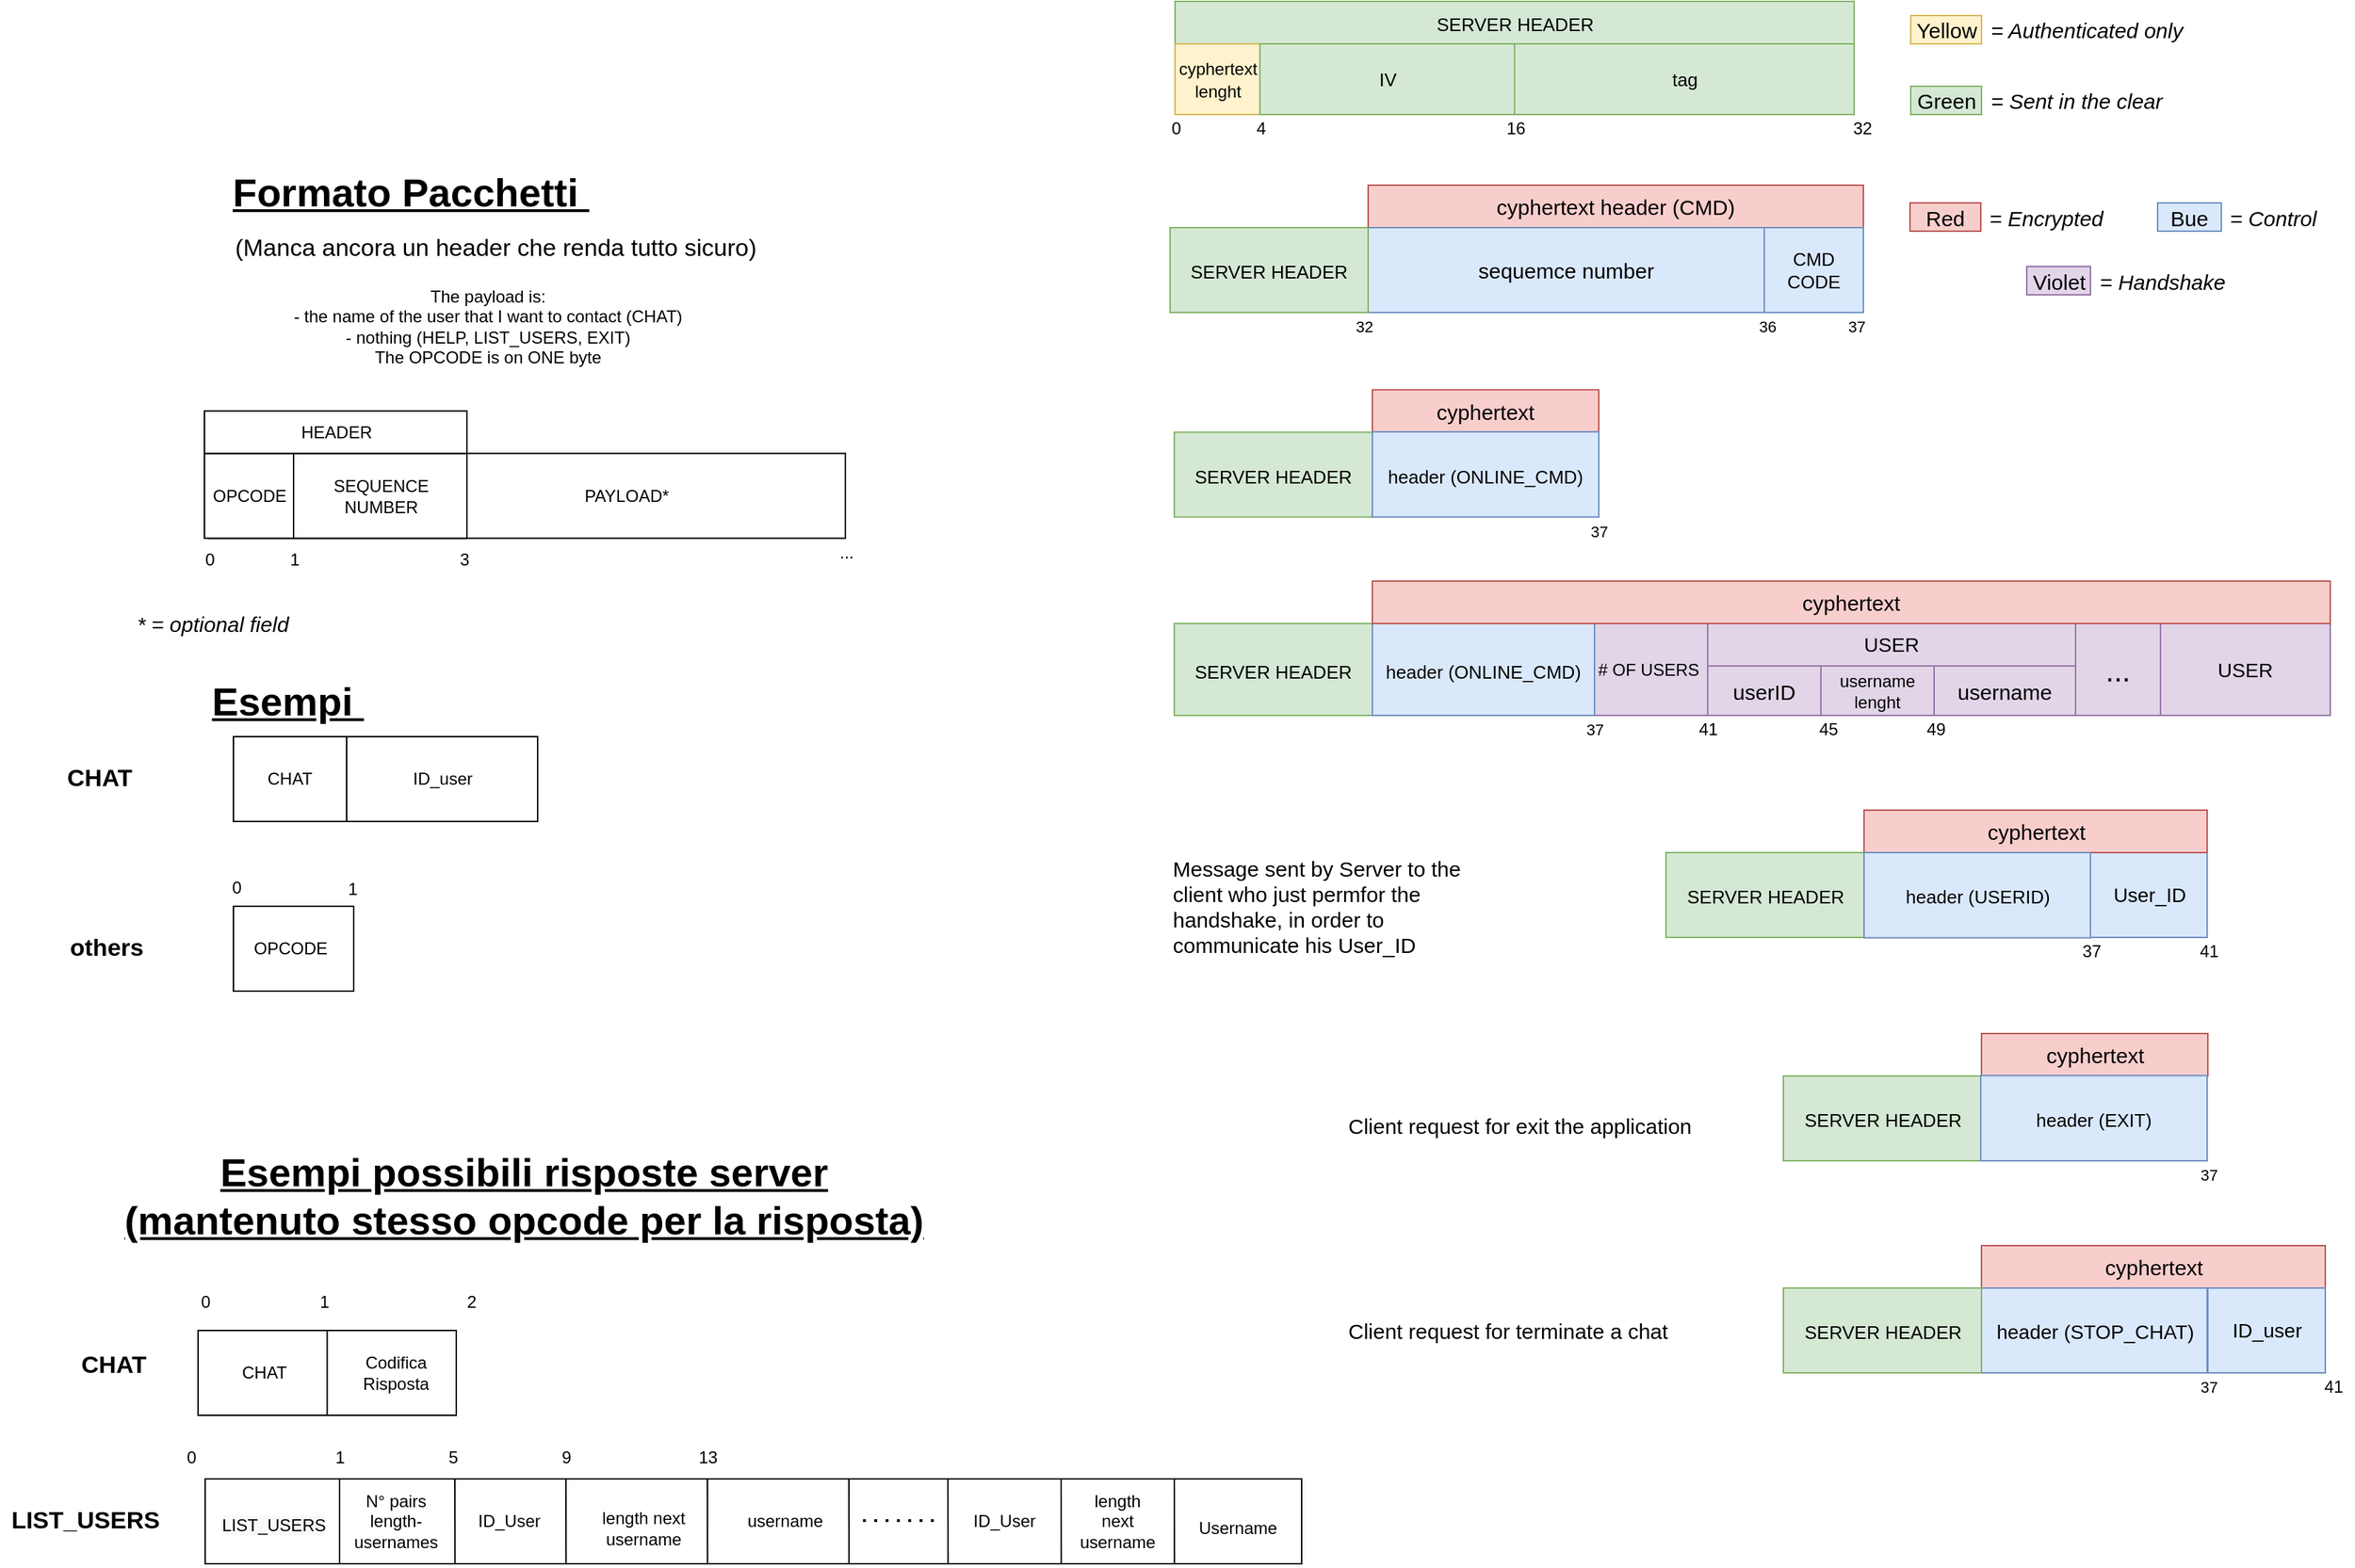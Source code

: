 <mxfile version="14.5.1" type="device" pages="4"><diagram id="f6FJcCXlCD2yE7Di_Kjs" name="Pagina-1"><mxGraphModel dx="782" dy="764" grid="1" gridSize="10" guides="1" tooltips="1" connect="1" arrows="1" fold="1" page="1" pageScale="1" pageWidth="827" pageHeight="1169" math="0" shadow="0"><root><mxCell id="0"/><mxCell id="1" parent="0"/><mxCell id="I23hPM4tA2MWg2kLpDlk-52" value="" style="rounded=0;whiteSpace=wrap;html=1;fontSize=17;verticalAlign=middle;" parent="1" vertex="1"><mxGeometry x="145" y="1085" width="775" height="60" as="geometry"/></mxCell><mxCell id="BgSKP3Ze3FSafD4nr44W-1" value="" style="rounded=0;whiteSpace=wrap;html=1;" parent="1" vertex="1"><mxGeometry x="147.5" y="359.7" width="450" height="60" as="geometry"/></mxCell><mxCell id="BgSKP3Ze3FSafD4nr44W-5" value="PAYLOAD*" style="text;html=1;strokeColor=none;fillColor=none;align=center;verticalAlign=middle;whiteSpace=wrap;rounded=0;" parent="1" vertex="1"><mxGeometry x="327.5" y="379.7" width="230" height="20" as="geometry"/></mxCell><mxCell id="BgSKP3Ze3FSafD4nr44W-6" value="The payload is:&lt;br&gt;- the name of the user that I want to contact (CHAT)&lt;br&gt;- nothing (HELP, LIST_USERS, EXIT)&lt;br&gt;The OPCODE is on ONE byte" style="text;html=1;strokeColor=none;fillColor=none;align=center;verticalAlign=middle;whiteSpace=wrap;rounded=0;" parent="1" vertex="1"><mxGeometry x="160" y="250" width="370" height="40" as="geometry"/></mxCell><mxCell id="I23hPM4tA2MWg2kLpDlk-4" value="" style="rounded=0;whiteSpace=wrap;html=1;" parent="1" vertex="1"><mxGeometry x="165" y="560" width="215" height="60" as="geometry"/></mxCell><mxCell id="I23hPM4tA2MWg2kLpDlk-5" value="" style="endArrow=none;html=1;" parent="1" edge="1"><mxGeometry width="50" height="50" relative="1" as="geometry"><mxPoint x="245" y="620" as="sourcePoint"/><mxPoint x="245" y="560" as="targetPoint"/></mxGeometry></mxCell><mxCell id="I23hPM4tA2MWg2kLpDlk-6" value="CHAT" style="text;html=1;strokeColor=none;fillColor=none;align=center;verticalAlign=middle;whiteSpace=wrap;rounded=0;" parent="1" vertex="1"><mxGeometry x="175" y="580" width="60" height="20" as="geometry"/></mxCell><mxCell id="I23hPM4tA2MWg2kLpDlk-10" value="ID_user" style="text;html=1;strokeColor=none;fillColor=none;align=center;verticalAlign=middle;whiteSpace=wrap;rounded=0;" parent="1" vertex="1"><mxGeometry x="282.5" y="580" width="60" height="20" as="geometry"/></mxCell><mxCell id="I23hPM4tA2MWg2kLpDlk-11" value="0" style="text;html=1;align=center;verticalAlign=middle;resizable=0;points=[];autosize=1;" parent="1" vertex="1"><mxGeometry x="137.5" y="424.7" width="20" height="20" as="geometry"/></mxCell><mxCell id="I23hPM4tA2MWg2kLpDlk-12" value="1" style="text;html=1;align=center;verticalAlign=middle;resizable=0;points=[];autosize=1;" parent="1" vertex="1"><mxGeometry x="197.5" y="424.7" width="20" height="20" as="geometry"/></mxCell><mxCell id="I23hPM4tA2MWg2kLpDlk-13" value="..." style="text;html=1;align=center;verticalAlign=middle;resizable=0;points=[];autosize=1;" parent="1" vertex="1"><mxGeometry x="582.5" y="419.7" width="30" height="20" as="geometry"/></mxCell><mxCell id="I23hPM4tA2MWg2kLpDlk-16" value="&lt;font size=&quot;1&quot;&gt;&lt;b style=&quot;font-size: 28px&quot;&gt;&lt;u&gt;Formato Pacchetti&amp;nbsp;&lt;/u&gt;&lt;/b&gt;&lt;/font&gt;" style="text;html=1;align=center;verticalAlign=middle;resizable=0;points=[];autosize=1;" parent="1" vertex="1"><mxGeometry x="155" y="160" width="270" height="30" as="geometry"/></mxCell><mxCell id="I23hPM4tA2MWg2kLpDlk-18" value="&lt;font size=&quot;1&quot;&gt;&lt;b style=&quot;font-size: 28px&quot;&gt;&lt;u&gt;Esempi&amp;nbsp;&lt;/u&gt;&lt;/b&gt;&lt;/font&gt;" style="text;html=1;align=center;verticalAlign=middle;resizable=0;points=[];autosize=1;" parent="1" vertex="1"><mxGeometry x="142.5" y="519.7" width="120" height="30" as="geometry"/></mxCell><mxCell id="I23hPM4tA2MWg2kLpDlk-19" value="CHAT" style="text;html=1;align=center;verticalAlign=middle;resizable=0;points=[];autosize=1;fontStyle=1;fontSize=17;" parent="1" vertex="1"><mxGeometry x="40" y="575" width="60" height="30" as="geometry"/></mxCell><mxCell id="I23hPM4tA2MWg2kLpDlk-20" value="others" style="text;html=1;align=center;verticalAlign=middle;resizable=0;points=[];autosize=1;fontStyle=1;fontSize=17;" parent="1" vertex="1"><mxGeometry x="40" y="695" width="70" height="30" as="geometry"/></mxCell><mxCell id="I23hPM4tA2MWg2kLpDlk-21" value="" style="rounded=0;whiteSpace=wrap;html=1;" parent="1" vertex="1"><mxGeometry x="165" y="680" width="85" height="60" as="geometry"/></mxCell><mxCell id="I23hPM4tA2MWg2kLpDlk-24" value="OPCODE" style="text;html=1;strokeColor=none;fillColor=none;align=center;verticalAlign=middle;whiteSpace=wrap;rounded=0;" parent="1" vertex="1"><mxGeometry x="138.75" y="700" width="132.5" height="20" as="geometry"/></mxCell><mxCell id="I23hPM4tA2MWg2kLpDlk-27" value="0" style="text;html=1;align=center;verticalAlign=middle;resizable=0;points=[];autosize=1;" parent="1" vertex="1"><mxGeometry x="157" y="657" width="20" height="20" as="geometry"/></mxCell><mxCell id="I23hPM4tA2MWg2kLpDlk-28" value="1" style="text;html=1;align=center;verticalAlign=middle;resizable=0;points=[];autosize=1;" parent="1" vertex="1"><mxGeometry x="239" y="658" width="20" height="20" as="geometry"/></mxCell><mxCell id="I23hPM4tA2MWg2kLpDlk-32" value="(Manca ancora un header che renda tutto sicuro)" style="text;html=1;align=center;verticalAlign=middle;resizable=0;points=[];autosize=1;fontSize=17;" parent="1" vertex="1"><mxGeometry x="160" y="200" width="380" height="30" as="geometry"/></mxCell><mxCell id="I23hPM4tA2MWg2kLpDlk-34" value="&lt;font size=&quot;1&quot;&gt;&lt;b style=&quot;font-size: 28px&quot;&gt;&lt;u&gt;Esempi possibili risposte server&lt;br&gt;(mantenuto stesso opcode per la risposta)&lt;/u&gt;&lt;/b&gt;&lt;/font&gt;" style="text;html=1;align=center;verticalAlign=middle;resizable=0;points=[];autosize=1;" parent="1" vertex="1"><mxGeometry x="80" y="860" width="580" height="50" as="geometry"/></mxCell><mxCell id="I23hPM4tA2MWg2kLpDlk-35" value="CHAT" style="text;html=1;align=center;verticalAlign=middle;resizable=0;points=[];autosize=1;fontStyle=1;fontSize=17;" parent="1" vertex="1"><mxGeometry x="50" y="990" width="60" height="30" as="geometry"/></mxCell><mxCell id="I23hPM4tA2MWg2kLpDlk-36" value="" style="rounded=0;whiteSpace=wrap;html=1;" parent="1" vertex="1"><mxGeometry x="140" y="980" width="182.5" height="60" as="geometry"/></mxCell><mxCell id="I23hPM4tA2MWg2kLpDlk-38" value="CHAT" style="text;html=1;strokeColor=none;fillColor=none;align=center;verticalAlign=middle;whiteSpace=wrap;rounded=0;" parent="1" vertex="1"><mxGeometry x="157" y="1000" width="60" height="20" as="geometry"/></mxCell><mxCell id="I23hPM4tA2MWg2kLpDlk-42" value="0" style="text;html=1;align=center;verticalAlign=middle;resizable=0;points=[];autosize=1;" parent="1" vertex="1"><mxGeometry x="135" y="950" width="20" height="20" as="geometry"/></mxCell><mxCell id="I23hPM4tA2MWg2kLpDlk-43" value="1" style="text;html=1;align=center;verticalAlign=middle;resizable=0;points=[];autosize=1;" parent="1" vertex="1"><mxGeometry x="218.75" y="950" width="20" height="20" as="geometry"/></mxCell><mxCell id="I23hPM4tA2MWg2kLpDlk-44" value="2" style="text;html=1;align=center;verticalAlign=middle;resizable=0;points=[];autosize=1;" parent="1" vertex="1"><mxGeometry x="322.5" y="950" width="20" height="20" as="geometry"/></mxCell><mxCell id="I23hPM4tA2MWg2kLpDlk-47" value="" style="endArrow=none;html=1;fontSize=17;entryX=0.5;entryY=0;entryDx=0;entryDy=0;exitX=0.5;exitY=1;exitDx=0;exitDy=0;" parent="1" source="I23hPM4tA2MWg2kLpDlk-36" target="I23hPM4tA2MWg2kLpDlk-36" edge="1"><mxGeometry width="50" height="50" relative="1" as="geometry"><mxPoint x="205" y="1040" as="sourcePoint"/><mxPoint x="255" y="990" as="targetPoint"/></mxGeometry></mxCell><mxCell id="I23hPM4tA2MWg2kLpDlk-48" value="Codifica Risposta" style="text;html=1;strokeColor=none;fillColor=none;align=center;verticalAlign=middle;whiteSpace=wrap;rounded=0;" parent="1" vertex="1"><mxGeometry x="250" y="1000" width="60" height="20" as="geometry"/></mxCell><mxCell id="I23hPM4tA2MWg2kLpDlk-49" value="LIST_USERS" style="text;html=1;align=center;verticalAlign=middle;resizable=0;points=[];autosize=1;fontStyle=1;fontSize=17;" parent="1" vertex="1"><mxGeometry y="1100" width="120" height="30" as="geometry"/></mxCell><mxCell id="I23hPM4tA2MWg2kLpDlk-50" value="&lt;span style=&quot;color: rgb(0, 0, 0); font-family: helvetica; font-size: 12px; font-style: normal; font-weight: 400; letter-spacing: normal; text-align: center; text-indent: 0px; text-transform: none; word-spacing: 0px; background-color: rgb(248, 249, 250); display: inline; float: none;&quot;&gt;LIST_USERS&lt;/span&gt;" style="text;whiteSpace=wrap;html=1;fontSize=17;" parent="1" vertex="1"><mxGeometry x="155" y="1100" width="85" height="40" as="geometry"/></mxCell><mxCell id="I23hPM4tA2MWg2kLpDlk-53" value="0" style="text;html=1;align=center;verticalAlign=middle;resizable=0;points=[];autosize=1;" parent="1" vertex="1"><mxGeometry x="125" y="1060" width="20" height="20" as="geometry"/></mxCell><mxCell id="I23hPM4tA2MWg2kLpDlk-54" value="1" style="text;html=1;align=center;verticalAlign=middle;resizable=0;points=[];autosize=1;" parent="1" vertex="1"><mxGeometry x="230" y="1060" width="20" height="20" as="geometry"/></mxCell><mxCell id="I23hPM4tA2MWg2kLpDlk-55" value="" style="endArrow=none;html=1;fontSize=17;entryX=0.5;entryY=0;entryDx=0;entryDy=0;exitX=0.5;exitY=1;exitDx=0;exitDy=0;" parent="1" edge="1"><mxGeometry width="50" height="50" relative="1" as="geometry"><mxPoint x="240" y="1145" as="sourcePoint"/><mxPoint x="240" y="1085" as="targetPoint"/></mxGeometry></mxCell><mxCell id="I23hPM4tA2MWg2kLpDlk-56" value="N° pairs length-usernames" style="text;html=1;strokeColor=none;fillColor=none;align=center;verticalAlign=middle;whiteSpace=wrap;rounded=0;" parent="1" vertex="1"><mxGeometry x="250" y="1105" width="60" height="20" as="geometry"/></mxCell><mxCell id="I23hPM4tA2MWg2kLpDlk-57" value="" style="endArrow=none;html=1;exitX=0.178;exitY=1.005;exitDx=0;exitDy=0;exitPerimeter=0;" parent="1" edge="1"><mxGeometry width="50" height="50" relative="1" as="geometry"><mxPoint x="321.6" y="1145.3" as="sourcePoint"/><mxPoint x="321.5" y="1085" as="targetPoint"/></mxGeometry></mxCell><mxCell id="I23hPM4tA2MWg2kLpDlk-58" value="5" style="text;html=1;align=center;verticalAlign=middle;resizable=0;points=[];autosize=1;" parent="1" vertex="1"><mxGeometry x="310" y="1060" width="20" height="20" as="geometry"/></mxCell><mxCell id="I23hPM4tA2MWg2kLpDlk-59" value="ID_User" style="text;html=1;strokeColor=none;fillColor=none;align=center;verticalAlign=middle;whiteSpace=wrap;rounded=0;" parent="1" vertex="1"><mxGeometry x="330" y="1105" width="60" height="20" as="geometry"/></mxCell><mxCell id="I23hPM4tA2MWg2kLpDlk-60" value="" style="endArrow=none;html=1;exitX=0.178;exitY=1.005;exitDx=0;exitDy=0;exitPerimeter=0;" parent="1" edge="1"><mxGeometry width="50" height="50" relative="1" as="geometry"><mxPoint x="400.1" y="1145.3" as="sourcePoint"/><mxPoint x="400" y="1085" as="targetPoint"/></mxGeometry></mxCell><mxCell id="I23hPM4tA2MWg2kLpDlk-63" value="9" style="text;html=1;align=center;verticalAlign=middle;resizable=0;points=[];autosize=1;" parent="1" vertex="1"><mxGeometry x="390" y="1060" width="20" height="20" as="geometry"/></mxCell><mxCell id="I23hPM4tA2MWg2kLpDlk-64" value="length next username" style="text;html=1;strokeColor=none;fillColor=none;align=center;verticalAlign=middle;whiteSpace=wrap;rounded=0;" parent="1" vertex="1"><mxGeometry x="410" y="1110" width="90" height="20" as="geometry"/></mxCell><mxCell id="I23hPM4tA2MWg2kLpDlk-67" value="" style="endArrow=none;html=1;exitX=0.178;exitY=1.005;exitDx=0;exitDy=0;exitPerimeter=0;" parent="1" edge="1"><mxGeometry width="50" height="50" relative="1" as="geometry"><mxPoint x="500.1" y="1145" as="sourcePoint"/><mxPoint x="500" y="1084.7" as="targetPoint"/></mxGeometry></mxCell><mxCell id="I23hPM4tA2MWg2kLpDlk-70" value="" style="endArrow=none;dashed=1;html=1;dashPattern=1 3;strokeWidth=2;fontSize=17;" parent="1" edge="1"><mxGeometry width="50" height="50" relative="1" as="geometry"><mxPoint x="610" y="1114.5" as="sourcePoint"/><mxPoint x="660" y="1114.5" as="targetPoint"/></mxGeometry></mxCell><mxCell id="I23hPM4tA2MWg2kLpDlk-73" value="length next username" style="text;html=1;strokeColor=none;fillColor=none;align=center;verticalAlign=middle;whiteSpace=wrap;rounded=0;" parent="1" vertex="1"><mxGeometry x="760" y="1105" width="60" height="20" as="geometry"/></mxCell><mxCell id="I23hPM4tA2MWg2kLpDlk-74" value="Username" style="text;html=1;strokeColor=none;fillColor=none;align=center;verticalAlign=middle;whiteSpace=wrap;rounded=0;" parent="1" vertex="1"><mxGeometry x="830" y="1110" width="90" height="20" as="geometry"/></mxCell><mxCell id="I23hPM4tA2MWg2kLpDlk-75" value="" style="endArrow=none;html=1;exitX=0.178;exitY=1.005;exitDx=0;exitDy=0;exitPerimeter=0;" parent="1" edge="1"><mxGeometry width="50" height="50" relative="1" as="geometry"><mxPoint x="830.1" y="1145.3" as="sourcePoint"/><mxPoint x="830" y="1085" as="targetPoint"/></mxGeometry></mxCell><mxCell id="I23hPM4tA2MWg2kLpDlk-76" value="" style="endArrow=none;html=1;exitX=0.178;exitY=1.005;exitDx=0;exitDy=0;exitPerimeter=0;" parent="1" edge="1"><mxGeometry width="50" height="50" relative="1" as="geometry"><mxPoint x="750.1" y="1145.3" as="sourcePoint"/><mxPoint x="750" y="1085" as="targetPoint"/></mxGeometry></mxCell><mxCell id="4_BvStRh4lKWyfuBoCJe-1" style="edgeStyle=orthogonalEdgeStyle;rounded=0;orthogonalLoop=1;jettySize=auto;html=1;exitX=0.5;exitY=1;exitDx=0;exitDy=0;" parent="1" source="I23hPM4tA2MWg2kLpDlk-10" target="I23hPM4tA2MWg2kLpDlk-10" edge="1"><mxGeometry relative="1" as="geometry"/></mxCell><mxCell id="4_BvStRh4lKWyfuBoCJe-3" value="13" style="text;html=1;align=center;verticalAlign=middle;resizable=0;points=[];autosize=1;" parent="1" vertex="1"><mxGeometry x="485" y="1060" width="30" height="20" as="geometry"/></mxCell><mxCell id="4_BvStRh4lKWyfuBoCJe-4" value="" style="endArrow=none;html=1;exitX=0.178;exitY=1.005;exitDx=0;exitDy=0;exitPerimeter=0;" parent="1" edge="1"><mxGeometry width="50" height="50" relative="1" as="geometry"><mxPoint x="600.1" y="1145.3" as="sourcePoint"/><mxPoint x="600" y="1085" as="targetPoint"/></mxGeometry></mxCell><mxCell id="4_BvStRh4lKWyfuBoCJe-5" value="username" style="text;html=1;strokeColor=none;fillColor=none;align=center;verticalAlign=middle;whiteSpace=wrap;rounded=0;" parent="1" vertex="1"><mxGeometry x="510" y="1105" width="90" height="20" as="geometry"/></mxCell><mxCell id="4_BvStRh4lKWyfuBoCJe-6" value="ID_User" style="text;html=1;strokeColor=none;fillColor=none;align=center;verticalAlign=middle;whiteSpace=wrap;rounded=0;" parent="1" vertex="1"><mxGeometry x="680" y="1105" width="60" height="20" as="geometry"/></mxCell><mxCell id="4_BvStRh4lKWyfuBoCJe-7" value="" style="endArrow=none;html=1;exitX=0.178;exitY=1.005;exitDx=0;exitDy=0;exitPerimeter=0;" parent="1" edge="1"><mxGeometry width="50" height="50" relative="1" as="geometry"><mxPoint x="670.1" y="1145.3" as="sourcePoint"/><mxPoint x="670" y="1085" as="targetPoint"/></mxGeometry></mxCell><mxCell id="MWikqRkFXH-MM-Y2pI_j-3" value="3" style="text;html=1;align=center;verticalAlign=middle;resizable=0;points=[];autosize=1;" parent="1" vertex="1"><mxGeometry x="317.5" y="424.7" width="20" height="20" as="geometry"/></mxCell><mxCell id="MWikqRkFXH-MM-Y2pI_j-4" value="&lt;i&gt;&lt;font style=&quot;font-size: 15px&quot;&gt;* = optional field&lt;/font&gt;&lt;/i&gt;" style="text;html=1;align=left;verticalAlign=middle;resizable=0;points=[];autosize=1;" parent="1" vertex="1"><mxGeometry x="94.5" y="469.7" width="120" height="20" as="geometry"/></mxCell><mxCell id="MWikqRkFXH-MM-Y2pI_j-5" value="OPCODE" style="rounded=0;whiteSpace=wrap;html=1;align=center;imageHeight=24;imageWidth=24;" parent="1" vertex="1"><mxGeometry x="144.5" y="359.7" width="63" height="60" as="geometry"/></mxCell><mxCell id="MWikqRkFXH-MM-Y2pI_j-6" value="SEQUENCE NUMBER" style="rounded=0;whiteSpace=wrap;html=1;align=center;" parent="1" vertex="1"><mxGeometry x="207.5" y="359.7" width="122.5" height="60" as="geometry"/></mxCell><mxCell id="MWikqRkFXH-MM-Y2pI_j-26" value="HEADER" style="rounded=0;whiteSpace=wrap;html=1;align=center;" parent="1" vertex="1"><mxGeometry x="144.5" y="329.7" width="185.5" height="30" as="geometry"/></mxCell><mxCell id="MWikqRkFXH-MM-Y2pI_j-28" value="&lt;span style=&quot;color: rgb(0 , 0 , 0) ; font-family: &amp;quot;helvetica&amp;quot; ; font-size: 12px ; font-style: normal ; font-weight: 400 ; letter-spacing: normal ; text-indent: 0px ; text-transform: none ; word-spacing: 0px ; display: inline ; float: none&quot;&gt;# OF USERS&amp;nbsp;&lt;/span&gt;" style="rounded=0;whiteSpace=wrap;html=1;align=center;fillColor=#e1d5e7;strokeColor=#9673a6;labelBackgroundColor=none;" parent="1" vertex="1"><mxGeometry x="1127" y="480" width="80" height="65" as="geometry"/></mxCell><mxCell id="MWikqRkFXH-MM-Y2pI_j-30" value="41" style="text;html=1;align=center;verticalAlign=middle;resizable=0;points=[];autosize=1;" parent="1" vertex="1"><mxGeometry x="1192" y="545" width="30" height="20" as="geometry"/></mxCell><mxCell id="MWikqRkFXH-MM-Y2pI_j-31" value="userID" style="rounded=0;whiteSpace=wrap;html=1;align=center;fontSize=15;labelBackgroundColor=none;fillColor=#e1d5e7;strokeColor=#9673a6;" parent="1" vertex="1"><mxGeometry x="1207" y="510" width="80" height="35" as="geometry"/></mxCell><mxCell id="MWikqRkFXH-MM-Y2pI_j-32" value="username&lt;br&gt;lenght" style="rounded=0;whiteSpace=wrap;html=1;align=center;labelBackgroundColor=none;fillColor=#e1d5e7;strokeColor=#9673a6;" parent="1" vertex="1"><mxGeometry x="1287" y="510" width="80" height="35" as="geometry"/></mxCell><mxCell id="MWikqRkFXH-MM-Y2pI_j-33" value="username" style="rounded=0;whiteSpace=wrap;html=1;align=center;fontSize=15;labelBackgroundColor=none;fillColor=#e1d5e7;strokeColor=#9673a6;" parent="1" vertex="1"><mxGeometry x="1367" y="510" width="100" height="35" as="geometry"/></mxCell><mxCell id="MWikqRkFXH-MM-Y2pI_j-34" value="45" style="text;html=1;align=center;verticalAlign=middle;resizable=0;points=[];autosize=1;" parent="1" vertex="1"><mxGeometry x="1277" y="545" width="30" height="20" as="geometry"/></mxCell><mxCell id="MWikqRkFXH-MM-Y2pI_j-35" value="49" style="text;html=1;align=center;verticalAlign=middle;resizable=0;points=[];autosize=1;" parent="1" vertex="1"><mxGeometry x="1353" y="545" width="30" height="20" as="geometry"/></mxCell><mxCell id="MWikqRkFXH-MM-Y2pI_j-36" value="&lt;font style=&quot;font-size: 14px&quot;&gt;USER&lt;/font&gt;" style="rounded=0;whiteSpace=wrap;html=1;align=center;labelBackgroundColor=none;fillColor=#e1d5e7;strokeColor=#9673a6;" parent="1" vertex="1"><mxGeometry x="1207" y="480" width="260" height="30" as="geometry"/></mxCell><mxCell id="MWikqRkFXH-MM-Y2pI_j-37" value="&lt;font style=&quot;font-size: 14px&quot;&gt;USER&lt;/font&gt;" style="rounded=0;whiteSpace=wrap;html=1;align=center;labelBackgroundColor=none;fillColor=#e1d5e7;strokeColor=#9673a6;" parent="1" vertex="1"><mxGeometry x="1527" y="480" width="120" height="65" as="geometry"/></mxCell><mxCell id="MWikqRkFXH-MM-Y2pI_j-38" value="&lt;font style=&quot;font-size: 21px&quot;&gt;...&lt;/font&gt;" style="rounded=0;whiteSpace=wrap;html=1;align=center;labelBackgroundColor=none;fillColor=#e1d5e7;strokeColor=#9673a6;" parent="1" vertex="1"><mxGeometry x="1467" y="480" width="60" height="65" as="geometry"/></mxCell><mxCell id="vHgYar_MSq8Tjry9qNkg-1" value="cyphertext header (CMD)" style="rounded=0;whiteSpace=wrap;html=1;fillColor=#f8cecc;strokeColor=#b85450;fontSize=15;" parent="1" vertex="1"><mxGeometry x="967" y="170" width="350" height="30" as="geometry"/></mxCell><mxCell id="vHgYar_MSq8Tjry9qNkg-3" value="&lt;span style=&quot;font-size: 13px;&quot;&gt;CMD CODE&lt;/span&gt;" style="rounded=0;whiteSpace=wrap;html=1;fillColor=#dae8fc;strokeColor=#6c8ebf;fontSize=13;" parent="1" vertex="1"><mxGeometry x="1247" y="200" width="70" height="60" as="geometry"/></mxCell><mxCell id="vHgYar_MSq8Tjry9qNkg-4" value="&lt;font style=&quot;font-size: 15px&quot;&gt;sequemce number&lt;/font&gt;" style="rounded=0;whiteSpace=wrap;html=1;fillColor=#dae8fc;strokeColor=#6c8ebf;fontSize=13;" parent="1" vertex="1"><mxGeometry x="967" y="200" width="280" height="60" as="geometry"/></mxCell><mxCell id="vHgYar_MSq8Tjry9qNkg-8" value="37" style="text;html=1;align=center;verticalAlign=middle;resizable=0;points=[];autosize=1;fontSize=11;" parent="1" vertex="1"><mxGeometry x="1112" y="545" width="30" height="20" as="geometry"/></mxCell><mxCell id="vHgYar_MSq8Tjry9qNkg-9" value="&lt;span style=&quot;font-size: 13px&quot;&gt;SERVER HEADER&lt;/span&gt;" style="rounded=0;whiteSpace=wrap;html=1;fillColor=#d5e8d4;strokeColor=#82b366;fontSize=15;" parent="1" vertex="1"><mxGeometry x="830" y="480" width="140" height="65" as="geometry"/></mxCell><mxCell id="vHgYar_MSq8Tjry9qNkg-10" value="&lt;font style=&quot;font-size: 13px&quot;&gt;header (ONLINE_CMD&lt;/font&gt;&lt;font style=&quot;font-size: 13px&quot;&gt;)&lt;/font&gt;" style="rounded=0;whiteSpace=wrap;html=1;fillColor=#dae8fc;strokeColor=#6c8ebf;fontSize=15;" parent="1" vertex="1"><mxGeometry x="970" y="480" width="157" height="65" as="geometry"/></mxCell><mxCell id="vHgYar_MSq8Tjry9qNkg-15" value="cyphertext" style="rounded=0;whiteSpace=wrap;html=1;fillColor=#f8cecc;strokeColor=#b85450;fontSize=15;" parent="1" vertex="1"><mxGeometry x="970" y="450" width="677" height="30" as="geometry"/></mxCell><mxCell id="vHgYar_MSq8Tjry9qNkg-16" value="cyphertext" style="rounded=0;whiteSpace=wrap;html=1;fillColor=#f8cecc;strokeColor=#b85450;fontSize=15;" parent="1" vertex="1"><mxGeometry x="1400.5" y="770" width="160" height="30" as="geometry"/></mxCell><mxCell id="vHgYar_MSq8Tjry9qNkg-19" value="&lt;span style=&quot;font-size: 13px&quot;&gt;SERVER HEADER&lt;/span&gt;" style="rounded=0;whiteSpace=wrap;html=1;fillColor=#d5e8d4;strokeColor=#82b366;fontSize=15;" parent="1" vertex="1"><mxGeometry x="1260.5" y="800" width="140" height="60" as="geometry"/></mxCell><mxCell id="vHgYar_MSq8Tjry9qNkg-22" value="37" style="text;html=1;align=center;verticalAlign=middle;resizable=0;points=[];autosize=1;fontSize=11;" parent="1" vertex="1"><mxGeometry x="1545.5" y="860" width="30" height="20" as="geometry"/></mxCell><mxCell id="hldYPHC1yEZ6QTXkEsb4-1" value="cyphertext" style="rounded=0;whiteSpace=wrap;html=1;fillColor=#f8cecc;strokeColor=#b85450;fontSize=15;" parent="1" vertex="1"><mxGeometry x="1400.5" y="920" width="243" height="30" as="geometry"/></mxCell><mxCell id="hldYPHC1yEZ6QTXkEsb4-2" value="&lt;font style=&quot;font-size: 14px&quot;&gt;&lt;font style=&quot;font-size: 14px&quot;&gt;header&amp;nbsp;&lt;/font&gt;(STOP_CHAT)&lt;/font&gt;" style="rounded=0;whiteSpace=wrap;html=1;fillColor=#dae8fc;strokeColor=#6c8ebf;fontSize=15;" parent="1" vertex="1"><mxGeometry x="1400.5" y="950" width="159.5" height="60" as="geometry"/></mxCell><mxCell id="hldYPHC1yEZ6QTXkEsb4-4" value="&lt;span style=&quot;font-size: 13px&quot;&gt;SERVER HEADER&lt;/span&gt;" style="rounded=0;whiteSpace=wrap;html=1;fillColor=#d5e8d4;strokeColor=#82b366;fontSize=15;" parent="1" vertex="1"><mxGeometry x="1260.5" y="950" width="140" height="60" as="geometry"/></mxCell><mxCell id="hldYPHC1yEZ6QTXkEsb4-8" value="ID_user" style="rounded=0;whiteSpace=wrap;html=1;fillColor=#dae8fc;strokeColor=#6c8ebf;fontSize=14;" parent="1" vertex="1"><mxGeometry x="1560.5" y="950" width="83" height="60" as="geometry"/></mxCell><mxCell id="256hDv78gl0MBqDanCRw-3" value="User_ID" style="rounded=0;whiteSpace=wrap;html=1;fillColor=#dae8fc;strokeColor=#6c8ebf;fontSize=14;" parent="1" vertex="1"><mxGeometry x="1477.5" y="642" width="82.5" height="60" as="geometry"/></mxCell><mxCell id="256hDv78gl0MBqDanCRw-4" value="&lt;span style=&quot;font-size: 13px&quot;&gt;SERVER HEADER&lt;/span&gt;" style="rounded=0;whiteSpace=wrap;html=1;fillColor=#d5e8d4;strokeColor=#82b366;fontSize=15;" parent="1" vertex="1"><mxGeometry x="1177.5" y="642" width="140" height="60" as="geometry"/></mxCell><mxCell id="256hDv78gl0MBqDanCRw-7" value="37" style="text;html=1;align=center;verticalAlign=middle;resizable=0;points=[];autosize=1;fontSize=12;" parent="1" vertex="1"><mxGeometry x="1462.5" y="702" width="30" height="20" as="geometry"/></mxCell><mxCell id="ke5CFQE1hy55bwcYj_ah-1" value="32" style="text;html=1;align=center;verticalAlign=middle;resizable=0;points=[];autosize=1;fontSize=11;" parent="1" vertex="1"><mxGeometry x="949" y="260.0" width="30" height="20" as="geometry"/></mxCell><mxCell id="ke5CFQE1hy55bwcYj_ah-2" value="37" style="text;html=1;align=center;verticalAlign=middle;resizable=0;points=[];autosize=1;fontSize=11;" parent="1" vertex="1"><mxGeometry x="1297" y="260.0" width="30" height="20" as="geometry"/></mxCell><mxCell id="ke5CFQE1hy55bwcYj_ah-3" value="36" style="text;html=1;align=center;verticalAlign=middle;resizable=0;points=[];autosize=1;fontSize=11;" parent="1" vertex="1"><mxGeometry x="1234" y="260.0" width="30" height="20" as="geometry"/></mxCell><mxCell id="ke5CFQE1hy55bwcYj_ah-4" value="37" style="text;html=1;align=center;verticalAlign=middle;resizable=0;points=[];autosize=1;fontSize=11;" parent="1" vertex="1"><mxGeometry x="1545.5" y="1010" width="30" height="20" as="geometry"/></mxCell><mxCell id="ke5CFQE1hy55bwcYj_ah-5" value="41" style="text;html=1;align=center;verticalAlign=middle;resizable=0;points=[];autosize=1;" parent="1" vertex="1"><mxGeometry x="1633.5" y="1010" width="30" height="20" as="geometry"/></mxCell><mxCell id="ke5CFQE1hy55bwcYj_ah-8" value="&lt;span style=&quot;font-size: 15px;&quot;&gt;&lt;font style=&quot;font-size: 15px;&quot;&gt;Message sent by Server to the client who just permfor the handshake, in order to communicate his User_ID&lt;/font&gt;&lt;/span&gt;" style="text;html=1;strokeColor=none;fillColor=none;align=left;verticalAlign=middle;whiteSpace=wrap;rounded=0;fontSize=15;" parent="1" vertex="1"><mxGeometry x="827" y="645" width="231" height="70" as="geometry"/></mxCell><mxCell id="ke5CFQE1hy55bwcYj_ah-10" value="&lt;span style=&quot;font-size: 15px;&quot;&gt;&lt;font style=&quot;font-size: 15px;&quot;&gt;Client request for exit the application&lt;/font&gt;&lt;/span&gt;" style="text;html=1;strokeColor=none;fillColor=none;align=left;verticalAlign=middle;whiteSpace=wrap;rounded=0;fontSize=15;" parent="1" vertex="1"><mxGeometry x="950.5" y="800" width="260" height="70" as="geometry"/></mxCell><mxCell id="ke5CFQE1hy55bwcYj_ah-11" value="&lt;span style=&quot;font-size: 15px;&quot;&gt;&lt;font style=&quot;font-size: 15px;&quot;&gt;Client request for terminate a chat&lt;/font&gt;&lt;/span&gt;" style="text;html=1;strokeColor=none;fillColor=none;align=left;verticalAlign=middle;whiteSpace=wrap;rounded=0;fontSize=15;" parent="1" vertex="1"><mxGeometry x="950.5" y="945" width="233" height="70" as="geometry"/></mxCell><mxCell id="9XCM4YoMaPEPDsHOjj8I-1" value="&lt;span style=&quot;font-size: 13px&quot;&gt;SERVER HEADER&lt;/span&gt;" style="rounded=0;whiteSpace=wrap;html=1;fillColor=#d5e8d4;strokeColor=#82b366;fontSize=15;" parent="1" vertex="1"><mxGeometry x="827" y="200" width="140" height="60" as="geometry"/></mxCell><mxCell id="9XCM4YoMaPEPDsHOjj8I-2" value="cyphertext" style="rounded=0;whiteSpace=wrap;html=1;fillColor=#f8cecc;strokeColor=#b85450;fontSize=15;" parent="1" vertex="1"><mxGeometry x="970" y="314.7" width="160" height="30" as="geometry"/></mxCell><mxCell id="9XCM4YoMaPEPDsHOjj8I-5" value="&lt;span style=&quot;font-size: 13px&quot;&gt;SERVER HEADER&lt;/span&gt;" style="rounded=0;whiteSpace=wrap;html=1;fillColor=#d5e8d4;strokeColor=#82b366;fontSize=15;" parent="1" vertex="1"><mxGeometry x="830" y="344.7" width="140" height="60" as="geometry"/></mxCell><mxCell id="9XCM4YoMaPEPDsHOjj8I-8" value="37" style="text;html=1;align=center;verticalAlign=middle;resizable=0;points=[];autosize=1;fontSize=11;" parent="1" vertex="1"><mxGeometry x="1115" y="404.7" width="30" height="20" as="geometry"/></mxCell><mxCell id="9XCM4YoMaPEPDsHOjj8I-16" value="&lt;font style=&quot;font-size: 13px&quot;&gt;&lt;font style=&quot;font-size: 13px&quot;&gt;header (ONLINE_CMD&lt;/font&gt;&lt;font style=&quot;font-size: 13px&quot;&gt;)&lt;/font&gt;&lt;/font&gt;" style="rounded=0;whiteSpace=wrap;html=1;fillColor=#dae8fc;strokeColor=#6c8ebf;fontSize=15;" parent="1" vertex="1"><mxGeometry x="970" y="344.4" width="160" height="60.3" as="geometry"/></mxCell><mxCell id="9XCM4YoMaPEPDsHOjj8I-18" value="cyphertext" style="rounded=0;whiteSpace=wrap;html=1;fillColor=#f8cecc;strokeColor=#b85450;fontSize=15;" parent="1" vertex="1"><mxGeometry x="1317.5" y="612" width="242.5" height="30" as="geometry"/></mxCell><mxCell id="9XCM4YoMaPEPDsHOjj8I-22" value="&lt;font style=&quot;font-size: 13px&quot;&gt;&lt;font style=&quot;font-size: 13px&quot;&gt;header (USERID&lt;/font&gt;&lt;font style=&quot;font-size: 13px&quot;&gt;)&lt;/font&gt;&lt;/font&gt;" style="rounded=0;whiteSpace=wrap;html=1;fillColor=#dae8fc;strokeColor=#6c8ebf;fontSize=15;" parent="1" vertex="1"><mxGeometry x="1317.5" y="642" width="160" height="60.3" as="geometry"/></mxCell><mxCell id="9XCM4YoMaPEPDsHOjj8I-23" value="41" style="text;html=1;align=center;verticalAlign=middle;resizable=0;points=[];autosize=1;" parent="1" vertex="1"><mxGeometry x="1545.5" y="702.3" width="30" height="20" as="geometry"/></mxCell><mxCell id="9XCM4YoMaPEPDsHOjj8I-24" value="&lt;font style=&quot;font-size: 13px&quot;&gt;&lt;font style=&quot;font-size: 13px&quot;&gt;header (EXIT&lt;/font&gt;&lt;font style=&quot;font-size: 13px&quot;&gt;)&lt;/font&gt;&lt;/font&gt;" style="rounded=0;whiteSpace=wrap;html=1;fillColor=#dae8fc;strokeColor=#6c8ebf;fontSize=15;" parent="1" vertex="1"><mxGeometry x="1400" y="799.7" width="160" height="60.3" as="geometry"/></mxCell><mxCell id="bsJLk5yT_zfTfocGFBby-1" value="&lt;span style=&quot;font-size: 13px&quot;&gt;SERVER HEADER&lt;/span&gt;" style="rounded=0;whiteSpace=wrap;html=1;fillColor=#d5e8d4;strokeColor=#82b366;fontSize=15;" parent="1" vertex="1"><mxGeometry x="830.5" y="40" width="480" height="30" as="geometry"/></mxCell><mxCell id="bsJLk5yT_zfTfocGFBby-2" value="Yellow" style="text;html=1;strokeColor=#d6b656;fillColor=#fff2cc;align=center;verticalAlign=middle;whiteSpace=wrap;rounded=0;fontSize=15;" parent="1" vertex="1"><mxGeometry x="1350.5" y="50" width="50" height="20" as="geometry"/></mxCell><mxCell id="bsJLk5yT_zfTfocGFBby-3" value="&amp;nbsp;= Authenticated only" style="text;html=1;strokeColor=none;fillColor=none;align=left;verticalAlign=middle;whiteSpace=wrap;rounded=0;fontSize=15;fontStyle=2;spacingRight=4;perimeterSpacing=4;" parent="1" vertex="1"><mxGeometry x="1400.5" y="50" width="160" height="20" as="geometry"/></mxCell><mxCell id="bsJLk5yT_zfTfocGFBby-4" value="Green" style="text;html=1;strokeColor=#82b366;fillColor=#d5e8d4;align=center;verticalAlign=middle;whiteSpace=wrap;rounded=0;fontSize=15;" parent="1" vertex="1"><mxGeometry x="1350.5" y="100" width="50" height="20" as="geometry"/></mxCell><mxCell id="bsJLk5yT_zfTfocGFBby-5" value="&amp;nbsp;= Sent in the clear" style="text;html=1;strokeColor=none;fillColor=none;align=left;verticalAlign=middle;whiteSpace=wrap;rounded=0;fontSize=15;fontStyle=2" parent="1" vertex="1"><mxGeometry x="1400.5" y="100" width="140" height="20" as="geometry"/></mxCell><mxCell id="bsJLk5yT_zfTfocGFBby-6" value="32" style="text;html=1;align=center;verticalAlign=middle;resizable=0;points=[];autosize=1;" parent="1" vertex="1"><mxGeometry x="1300.5" y="120" width="30" height="20" as="geometry"/></mxCell><mxCell id="bsJLk5yT_zfTfocGFBby-7" value="&lt;font style=&quot;font-size: 12px&quot;&gt;cyphertext lenght&lt;/font&gt;" style="rounded=0;whiteSpace=wrap;html=1;fillColor=#fff2cc;strokeColor=#d6b656;fontSize=13;" parent="1" vertex="1"><mxGeometry x="830.5" y="70" width="60" height="50" as="geometry"/></mxCell><mxCell id="bsJLk5yT_zfTfocGFBby-8" value="IV" style="rounded=0;whiteSpace=wrap;html=1;fillColor=#d5e8d4;strokeColor=#82b366;fontSize=13;" parent="1" vertex="1"><mxGeometry x="890.5" y="70" width="180" height="50" as="geometry"/></mxCell><mxCell id="bsJLk5yT_zfTfocGFBby-9" value="tag" style="rounded=0;whiteSpace=wrap;html=1;fillColor=#d5e8d4;strokeColor=#82b366;fontSize=13;" parent="1" vertex="1"><mxGeometry x="1070.5" y="70" width="240" height="50" as="geometry"/></mxCell><mxCell id="bsJLk5yT_zfTfocGFBby-10" value="0" style="text;html=1;align=center;verticalAlign=middle;resizable=0;points=[];autosize=1;" parent="1" vertex="1"><mxGeometry x="820.5" y="120" width="20" height="20" as="geometry"/></mxCell><mxCell id="bsJLk5yT_zfTfocGFBby-11" value="4" style="text;html=1;align=center;verticalAlign=middle;resizable=0;points=[];autosize=1;" parent="1" vertex="1"><mxGeometry x="880.5" y="120" width="20" height="20" as="geometry"/></mxCell><mxCell id="bsJLk5yT_zfTfocGFBby-12" value="16" style="text;html=1;align=center;verticalAlign=middle;resizable=0;points=[];autosize=1;" parent="1" vertex="1"><mxGeometry x="1055.5" y="120" width="30" height="20" as="geometry"/></mxCell><mxCell id="O5j4my1gB4e5qA8GwJuO-1" value="Bue" style="text;html=1;strokeColor=#6c8ebf;fillColor=#dae8fc;align=center;verticalAlign=middle;whiteSpace=wrap;rounded=0;fontSize=15;" parent="1" vertex="1"><mxGeometry x="1525" y="182.5" width="45" height="20" as="geometry"/></mxCell><mxCell id="O5j4my1gB4e5qA8GwJuO-2" value="&amp;nbsp;= Control" style="text;html=1;strokeColor=none;fillColor=none;align=left;verticalAlign=middle;whiteSpace=wrap;rounded=0;fontSize=15;fontStyle=2" parent="1" vertex="1"><mxGeometry x="1570" y="182.5" width="70" height="20" as="geometry"/></mxCell><mxCell id="O5j4my1gB4e5qA8GwJuO-3" value="Violet" style="text;html=1;strokeColor=#9673a6;fillColor=#e1d5e7;align=center;verticalAlign=middle;whiteSpace=wrap;rounded=0;fontSize=15;" parent="1" vertex="1"><mxGeometry x="1432.5" y="227.5" width="45" height="20" as="geometry"/></mxCell><mxCell id="O5j4my1gB4e5qA8GwJuO-4" value="&amp;nbsp;= Encrypted" style="text;html=1;strokeColor=none;fillColor=none;align=left;verticalAlign=middle;whiteSpace=wrap;rounded=0;fontSize=15;fontStyle=2" parent="1" vertex="1"><mxGeometry x="1400" y="182.5" width="110" height="20" as="geometry"/></mxCell><mxCell id="O5j4my1gB4e5qA8GwJuO-5" value="Red" style="text;html=1;strokeColor=#b85450;fillColor=#f8cecc;align=center;verticalAlign=middle;whiteSpace=wrap;rounded=0;fontSize=15;" parent="1" vertex="1"><mxGeometry x="1350" y="182.5" width="50" height="20" as="geometry"/></mxCell><mxCell id="O5j4my1gB4e5qA8GwJuO-6" value="&amp;nbsp;= Handshake" style="text;html=1;strokeColor=none;fillColor=none;align=left;verticalAlign=middle;whiteSpace=wrap;rounded=0;fontSize=15;fontStyle=2" parent="1" vertex="1"><mxGeometry x="1477.5" y="227.5" width="110" height="20" as="geometry"/></mxCell></root></mxGraphModel></diagram><diagram id="zyn00LIQhgq96wBeR5uL" name="Pagina-2"><mxGraphModel dx="737" dy="1528" grid="1" gridSize="10" guides="1" tooltips="1" connect="1" arrows="1" fold="1" page="1" pageScale="1" pageWidth="827" pageHeight="1169" math="0" shadow="0"><root><mxCell id="O_gPVYEg2fhvu8YqHPNA-0"/><mxCell id="O_gPVYEg2fhvu8YqHPNA-1" parent="O_gPVYEg2fhvu8YqHPNA-0"/><mxCell id="B8CODTUBKfbN2Ezr00NP-35" value="sequence number (alice-bob)" style="rounded=0;whiteSpace=wrap;html=1;fillColor=#f5f5f5;strokeColor=#666666;fontColor=#333333;fontSize=20;" vertex="1" parent="O_gPVYEg2fhvu8YqHPNA-1"><mxGeometry x="1341.5" y="1910.57" width="166" height="60" as="geometry"/></mxCell><mxCell id="B8CODTUBKfbN2Ezr00NP-33" value="cyphertext" style="rounded=0;whiteSpace=wrap;html=1;fillColor=#F589F1;fontSize=20;" vertex="1" parent="O_gPVYEg2fhvu8YqHPNA-1"><mxGeometry x="1502.5" y="1694" width="125" height="60" as="geometry"/></mxCell><mxCell id="B8CODTUBKfbN2Ezr00NP-34" value="&lt;span style=&quot;font-size: 20px&quot;&gt;CLIENT* HEADER&lt;/span&gt;" style="rounded=0;whiteSpace=wrap;html=1;fillColor=#d5e8d4;strokeColor=#82b366;fontSize=20;" vertex="1" parent="O_gPVYEg2fhvu8YqHPNA-1"><mxGeometry x="1362.5" y="1694" width="140" height="60" as="geometry"/></mxCell><mxCell id="B8CODTUBKfbN2Ezr00NP-25" value="msg_cont" style="rounded=0;whiteSpace=wrap;html=1;strokeColor=#666666;fontColor=#333333;fillColor=#F589F1;fontSize=20;" vertex="1" parent="O_gPVYEg2fhvu8YqHPNA-1"><mxGeometry x="1648" y="1560" width="123" height="60" as="geometry"/></mxCell><mxCell id="B8CODTUBKfbN2Ezr00NP-26" value="&lt;font style=&quot;font-size: 17px;&quot;&gt;seq_num &lt;br style=&quot;font-size: 17px;&quot;&gt;(Server-Bob)&lt;/font&gt;" style="rounded=0;whiteSpace=wrap;html=1;fillColor=#dae8fc;strokeColor=#6c8ebf;fontSize=17;" vertex="1" parent="O_gPVYEg2fhvu8YqHPNA-1"><mxGeometry x="1421" y="1560" width="130" height="60" as="geometry"/></mxCell><mxCell id="B8CODTUBKfbN2Ezr00NP-27" value="&lt;font style=&quot;font-size: 18px&quot;&gt;CHAT_RESPONSE&lt;/font&gt;" style="rounded=0;whiteSpace=wrap;html=1;fillColor=#dae8fc;strokeColor=#6c8ebf;fontSize=20;" vertex="1" parent="O_gPVYEg2fhvu8YqHPNA-1"><mxGeometry x="1251" y="1560" width="170" height="60" as="geometry"/></mxCell><mxCell id="B8CODTUBKfbN2Ezr00NP-28" value="&lt;span style=&quot;font-size: 20px&quot;&gt;ID &lt;br&gt;sender&lt;/span&gt;" style="rounded=0;whiteSpace=wrap;html=1;fillColor=#dae8fc;strokeColor=#6c8ebf;fontSize=20;" vertex="1" parent="O_gPVYEg2fhvu8YqHPNA-1"><mxGeometry x="1551" y="1560" width="100" height="60" as="geometry"/></mxCell><mxCell id="85kWCFoHZ4H9zalNhyIK-3" value="" style="endArrow=none;dashed=1;html=1;fontSize=14;entryX=-0.01;entryY=0.483;entryDx=0;entryDy=0;entryPerimeter=0;" edge="1" parent="O_gPVYEg2fhvu8YqHPNA-1"><mxGeometry width="50" height="50" relative="1" as="geometry"><mxPoint x="1060" y="712" as="sourcePoint"/><mxPoint x="1950" y="711.83" as="targetPoint"/></mxGeometry></mxCell><mxCell id="85kWCFoHZ4H9zalNhyIK-1" value="" style="endArrow=none;dashed=1;html=1;fontSize=14;entryX=1;entryY=0.5;entryDx=0;entryDy=0;" edge="1" parent="O_gPVYEg2fhvu8YqHPNA-1" target="B8CODTUBKfbN2Ezr00NP-19"><mxGeometry width="50" height="50" relative="1" as="geometry"><mxPoint x="1060" y="1320" as="sourcePoint"/><mxPoint x="2170" y="1320" as="targetPoint"/></mxGeometry></mxCell><mxCell id="O_gPVYEg2fhvu8YqHPNA-4" style="edgeStyle=orthogonalEdgeStyle;rounded=0;orthogonalLoop=1;jettySize=auto;html=1;strokeWidth=3;fontSize=15;exitX=0.5;exitY=1;exitDx=0;exitDy=0;" parent="O_gPVYEg2fhvu8YqHPNA-1" source="O_gPVYEg2fhvu8YqHPNA-106" edge="1"><mxGeometry relative="1" as="geometry"><mxPoint x="1860.02" y="920" as="sourcePoint"/><mxPoint x="1550" y="930" as="targetPoint"/></mxGeometry></mxCell><mxCell id="O_gPVYEg2fhvu8YqHPNA-6" style="edgeStyle=orthogonalEdgeStyle;rounded=0;orthogonalLoop=1;jettySize=auto;html=1;exitX=0.5;exitY=1;exitDx=0;exitDy=0;fontSize=20;entryX=0.5;entryY=0;entryDx=0;entryDy=0;" parent="O_gPVYEg2fhvu8YqHPNA-1" source="B8CODTUBKfbN2Ezr00NP-12" edge="1" target="B8CODTUBKfbN2Ezr00NP-14"><mxGeometry relative="1" as="geometry"><mxPoint x="1345" y="948" as="targetPoint"/><mxPoint x="1346.0" y="910" as="sourcePoint"/></mxGeometry></mxCell><mxCell id="B8CODTUBKfbN2Ezr00NP-16" style="edgeStyle=orthogonalEdgeStyle;rounded=0;orthogonalLoop=1;jettySize=auto;html=1;exitX=0.5;exitY=1;exitDx=0;exitDy=0;entryX=0.5;entryY=0;entryDx=0;entryDy=0;startSize=13;endSize=7;strokeColor=#000000;strokeWidth=1;fontSize=17;" edge="1" parent="O_gPVYEg2fhvu8YqHPNA-1" source="O_gPVYEg2fhvu8YqHPNA-11" target="O_gPVYEg2fhvu8YqHPNA-15"><mxGeometry relative="1" as="geometry"/></mxCell><mxCell id="O_gPVYEg2fhvu8YqHPNA-11" value="msg_cont" style="rounded=0;whiteSpace=wrap;html=1;strokeColor=#666666;fontColor=#333333;fillColor=#F589F1;fontSize=20;" parent="O_gPVYEg2fhvu8YqHPNA-1" vertex="1"><mxGeometry x="1646" y="932" width="120" height="60" as="geometry"/></mxCell><mxCell id="O_gPVYEg2fhvu8YqHPNA-15" value="msg_cont" style="rounded=0;whiteSpace=wrap;html=1;strokeColor=#666666;fontColor=#333333;fillColor=#F589F1;fontSize=20;" parent="O_gPVYEg2fhvu8YqHPNA-1" vertex="1"><mxGeometry x="1647" y="1030" width="123" height="60" as="geometry"/></mxCell><mxCell id="O_gPVYEg2fhvu8YqHPNA-16" style="edgeStyle=orthogonalEdgeStyle;rounded=0;orthogonalLoop=1;jettySize=auto;html=1;strokeWidth=3;fontSize=20;entryX=0.556;entryY=0;entryDx=0;entryDy=0;entryPerimeter=0;" parent="O_gPVYEg2fhvu8YqHPNA-1" target="O_gPVYEg2fhvu8YqHPNA-82" edge="1"><mxGeometry relative="1" as="geometry"><mxPoint x="1619.5" y="1184" as="targetPoint"/><mxPoint x="1640" y="1090" as="sourcePoint"/><Array as="points"><mxPoint x="1640" y="1150"/><mxPoint x="1810" y="1150"/></Array></mxGeometry></mxCell><mxCell id="O_gPVYEg2fhvu8YqHPNA-20" value="sequence number (alice-bob)" style="rounded=0;whiteSpace=wrap;html=1;fillColor=#f5f5f5;strokeColor=#666666;fontColor=#333333;fontSize=20;" parent="O_gPVYEg2fhvu8YqHPNA-1" vertex="1"><mxGeometry x="1184" y="120" width="166" height="60" as="geometry"/></mxCell><mxCell id="O_gPVYEg2fhvu8YqHPNA-21" style="edgeStyle=orthogonalEdgeStyle;rounded=0;orthogonalLoop=1;jettySize=auto;html=1;entryX=0;entryY=0.5;entryDx=0;entryDy=0;strokeWidth=3;fontSize=20;" parent="O_gPVYEg2fhvu8YqHPNA-1" target="O_gPVYEg2fhvu8YqHPNA-34" edge="1"><mxGeometry relative="1" as="geometry"><mxPoint x="1300.0" y="180" as="sourcePoint"/><Array as="points"><mxPoint x="1310" y="180"/><mxPoint x="1310" y="220"/></Array></mxGeometry></mxCell><mxCell id="O_gPVYEg2fhvu8YqHPNA-22" value="text" style="rounded=0;whiteSpace=wrap;html=1;fillColor=#f5f5f5;strokeColor=#666666;fontColor=#333333;fontSize=20;" parent="O_gPVYEg2fhvu8YqHPNA-1" vertex="1"><mxGeometry x="1350" y="120" width="120" height="60" as="geometry"/></mxCell><mxCell id="O_gPVYEg2fhvu8YqHPNA-23" style="edgeStyle=orthogonalEdgeStyle;rounded=0;orthogonalLoop=1;jettySize=auto;html=1;exitX=1;exitY=0.333;exitDx=0;exitDy=0;exitPerimeter=0;fontSize=15;entryX=0;entryY=0.5;entryDx=0;entryDy=0;" parent="O_gPVYEg2fhvu8YqHPNA-1" source="O_gPVYEg2fhvu8YqHPNA-27" target="O_gPVYEg2fhvu8YqHPNA-40" edge="1"><mxGeometry relative="1" as="geometry"><mxPoint x="1500" y="490" as="targetPoint"/><Array as="points"><mxPoint x="1090" y="410"/></Array></mxGeometry></mxCell><mxCell id="O_gPVYEg2fhvu8YqHPNA-26" style="edgeStyle=orthogonalEdgeStyle;rounded=0;orthogonalLoop=1;jettySize=auto;html=1;exitX=1;exitY=0.333;exitDx=0;exitDy=0;exitPerimeter=0;strokeWidth=3;fontSize=15;" parent="O_gPVYEg2fhvu8YqHPNA-1" source="O_gPVYEg2fhvu8YqHPNA-27" target="O_gPVYEg2fhvu8YqHPNA-20" edge="1"><mxGeometry relative="1" as="geometry"><mxPoint x="1150" y="540" as="sourcePoint"/><Array as="points"><mxPoint x="1150" y="380"/><mxPoint x="1150" y="150"/></Array></mxGeometry></mxCell><mxCell id="O_gPVYEg2fhvu8YqHPNA-27" value="Alice" style="shape=umlActor;verticalLabelPosition=bottom;verticalAlign=top;html=1;outlineConnect=0;fontSize=20;fillColor=#FF8000;" parent="O_gPVYEg2fhvu8YqHPNA-1" vertex="1"><mxGeometry x="1060" y="360" width="30" height="60" as="geometry"/></mxCell><mxCell id="_7YjTKeIUQSJjVO3kSBM-1" style="edgeStyle=orthogonalEdgeStyle;rounded=0;orthogonalLoop=1;jettySize=auto;html=1;fontSize=20;entryX=0.5;entryY=0;entryDx=0;entryDy=0;" edge="1" parent="O_gPVYEg2fhvu8YqHPNA-1" source="O_gPVYEg2fhvu8YqHPNA-29" target="O_gPVYEg2fhvu8YqHPNA-34"><mxGeometry relative="1" as="geometry"><mxPoint x="1624" y="229.94" as="targetPoint"/></mxGeometry></mxCell><mxCell id="O_gPVYEg2fhvu8YqHPNA-29" value="&lt;font style=&quot;font-size: 20px; line-height: 150%;&quot;&gt;Kab&lt;/font&gt;" style="text;html=1;align=center;verticalAlign=middle;resizable=0;points=[];autosize=1;fillColor=#a20025;strokeColor=#6F0000;fontColor=#ffffff;fontSize=20;" parent="O_gPVYEg2fhvu8YqHPNA-1" vertex="1"><mxGeometry x="1840" y="140" width="50" height="40" as="geometry"/></mxCell><mxCell id="ZMHYBmqvQ7PoNwKaUtGA-1" style="edgeStyle=orthogonalEdgeStyle;rounded=0;orthogonalLoop=1;jettySize=auto;html=1;exitX=0.5;exitY=1;exitDx=0;exitDy=0;entryX=0.5;entryY=0;entryDx=0;entryDy=0;fontSize=20;" edge="1" parent="O_gPVYEg2fhvu8YqHPNA-1" source="O_gPVYEg2fhvu8YqHPNA-34"><mxGeometry relative="1" as="geometry"><mxPoint x="1529" y="279.94" as="targetPoint"/><Array as="points"><mxPoint x="1529" y="249.94"/></Array></mxGeometry></mxCell><mxCell id="ZMHYBmqvQ7PoNwKaUtGA-2" style="edgeStyle=orthogonalEdgeStyle;rounded=0;orthogonalLoop=1;jettySize=auto;html=1;exitX=1;exitY=0.5;exitDx=0;exitDy=0;fontSize=20;" edge="1" parent="O_gPVYEg2fhvu8YqHPNA-1" source="O_gPVYEg2fhvu8YqHPNA-34" target="O_gPVYEg2fhvu8YqHPNA-35"><mxGeometry relative="1" as="geometry"><mxPoint x="1661.5" y="279.94" as="targetPoint"/><Array as="points"><mxPoint x="1649" y="220"/></Array></mxGeometry></mxCell><mxCell id="O_gPVYEg2fhvu8YqHPNA-34" value="encrypt" style="shape=parallelogram;perimeter=parallelogramPerimeter;whiteSpace=wrap;html=1;fixedSize=1;fillColor=#a20025;strokeColor=#6F0000;fontColor=#ffffff;fontSize=20;" parent="O_gPVYEg2fhvu8YqHPNA-1" vertex="1"><mxGeometry x="1494" y="189.94" width="120" height="60" as="geometry"/></mxCell><mxCell id="O_gPVYEg2fhvu8YqHPNA-35" value="cyphertext" style="rounded=0;whiteSpace=wrap;html=1;fillColor=#F589F1;fontSize=20;" parent="O_gPVYEg2fhvu8YqHPNA-1" vertex="1"><mxGeometry x="1565" y="280" width="125" height="60" as="geometry"/></mxCell><mxCell id="O_gPVYEg2fhvu8YqHPNA-37" style="edgeStyle=orthogonalEdgeStyle;rounded=0;orthogonalLoop=1;jettySize=auto;html=1;strokeWidth=3;fontSize=20;entryX=0.5;entryY=0;entryDx=0;entryDy=0;" parent="O_gPVYEg2fhvu8YqHPNA-1" target="O_gPVYEg2fhvu8YqHPNA-43" edge="1"><mxGeometry relative="1" as="geometry"><mxPoint x="1560" y="340" as="sourcePoint"/><mxPoint x="1696.84" y="378.86" as="targetPoint"/><Array as="points"><mxPoint x="1560" y="370"/><mxPoint x="1705" y="370"/></Array></mxGeometry></mxCell><mxCell id="O_gPVYEg2fhvu8YqHPNA-40" value="&lt;font style=&quot;font-size: 20px&quot;&gt;header (Alice)&amp;nbsp;&lt;/font&gt;" style="rounded=0;whiteSpace=wrap;html=1;fillColor=#dae8fc;strokeColor=#6c8ebf;fontSize=20;" parent="O_gPVYEg2fhvu8YqHPNA-1" vertex="1"><mxGeometry x="1250" y="390" width="301" height="40" as="geometry"/></mxCell><mxCell id="O_gPVYEg2fhvu8YqHPNA-41" style="edgeStyle=orthogonalEdgeStyle;rounded=0;orthogonalLoop=1;jettySize=auto;html=1;exitX=0;exitY=1;exitDx=0;exitDy=0;strokeWidth=3;fontSize=20;entryX=0;entryY=0.5;entryDx=0;entryDy=0;" parent="O_gPVYEg2fhvu8YqHPNA-1" source="O_gPVYEg2fhvu8YqHPNA-42" target="O_gPVYEg2fhvu8YqHPNA-104" edge="1"><mxGeometry relative="1" as="geometry"><mxPoint x="1880" y="528" as="targetPoint"/><Array as="points"><mxPoint x="1550" y="555"/></Array></mxGeometry></mxCell><mxCell id="O_gPVYEg2fhvu8YqHPNA-42" value="&lt;span style=&quot;font-size: 20px;&quot;&gt;ID recipient&lt;/span&gt;" style="rounded=0;whiteSpace=wrap;html=1;fillColor=#dae8fc;strokeColor=#6c8ebf;fontSize=20;" parent="O_gPVYEg2fhvu8YqHPNA-1" vertex="1"><mxGeometry x="1550" y="430" width="95" height="60" as="geometry"/></mxCell><mxCell id="O_gPVYEg2fhvu8YqHPNA-43" value="msg_cont" style="rounded=0;whiteSpace=wrap;html=1;strokeColor=#666666;fontColor=#333333;fillColor=#F589F1;fontSize=20;" parent="O_gPVYEg2fhvu8YqHPNA-1" vertex="1"><mxGeometry x="1645" y="430" width="120" height="60" as="geometry"/></mxCell><mxCell id="O_gPVYEg2fhvu8YqHPNA-48" value="&lt;font style=&quot;font-size: 20px; line-height: 150%;&quot;&gt;Kab&lt;/font&gt;" style="text;html=1;align=center;verticalAlign=middle;resizable=0;points=[];autosize=1;fillColor=#a20025;strokeColor=#6F0000;fontColor=#ffffff;fontSize=20;" parent="O_gPVYEg2fhvu8YqHPNA-1" vertex="1"><mxGeometry x="1850" y="1800" width="50" height="40" as="geometry"/></mxCell><mxCell id="O_gPVYEg2fhvu8YqHPNA-55" style="edgeStyle=orthogonalEdgeStyle;rounded=0;orthogonalLoop=1;jettySize=auto;html=1;exitX=0.349;exitY=0.988;exitDx=0;exitDy=0;fontSize=20;strokeWidth=3;exitPerimeter=0;" parent="O_gPVYEg2fhvu8YqHPNA-1" source="O_gPVYEg2fhvu8YqHPNA-56" edge="1"><mxGeometry relative="1" as="geometry"><mxPoint x="1536" y="1910" as="targetPoint"/><mxPoint x="1305.0" y="1924.21" as="sourcePoint"/></mxGeometry></mxCell><mxCell id="O_gPVYEg2fhvu8YqHPNA-56" value="decrypt" style="shape=parallelogram;perimeter=parallelogramPerimeter;whiteSpace=wrap;html=1;fixedSize=1;fillColor=#a20025;strokeColor=#6F0000;fontColor=#ffffff;fontSize=20;" parent="O_gPVYEg2fhvu8YqHPNA-1" vertex="1"><mxGeometry x="1494" y="1790" width="120" height="60" as="geometry"/></mxCell><mxCell id="O_gPVYEg2fhvu8YqHPNA-57" style="edgeStyle=orthogonalEdgeStyle;rounded=0;orthogonalLoop=1;jettySize=auto;html=1;exitX=0.5;exitY=1;exitDx=0;exitDy=0;entryX=1;entryY=0.333;entryDx=0;entryDy=0;entryPerimeter=0;strokeWidth=3;fontSize=15;" parent="O_gPVYEg2fhvu8YqHPNA-1" source="O_gPVYEg2fhvu8YqHPNA-59" target="O_gPVYEg2fhvu8YqHPNA-122" edge="1"><mxGeometry relative="1" as="geometry"><Array as="points"><mxPoint x="1568" y="2001"/><mxPoint x="1100" y="2001"/></Array></mxGeometry></mxCell><mxCell id="O_gPVYEg2fhvu8YqHPNA-59" value="text" style="rounded=0;whiteSpace=wrap;html=1;fillColor=#f5f5f5;strokeColor=#666666;fontColor=#333333;fontSize=20;" parent="O_gPVYEg2fhvu8YqHPNA-1" vertex="1"><mxGeometry x="1507.5" y="1910.57" width="120" height="60" as="geometry"/></mxCell><mxCell id="O_gPVYEg2fhvu8YqHPNA-61" value="" style="endArrow=none;html=1;strokeWidth=3;entryX=1;entryY=1;entryDx=0;entryDy=0;exitX=0;exitY=1;exitDx=0;exitDy=0;fontSize=20;" parent="O_gPVYEg2fhvu8YqHPNA-1" source="O_gPVYEg2fhvu8YqHPNA-20" target="O_gPVYEg2fhvu8YqHPNA-22" edge="1"><mxGeometry width="50" height="50" relative="1" as="geometry"><mxPoint x="1151" y="280" as="sourcePoint"/><mxPoint x="1201" y="230" as="targetPoint"/></mxGeometry></mxCell><mxCell id="O_gPVYEg2fhvu8YqHPNA-63" style="edgeStyle=orthogonalEdgeStyle;rounded=0;orthogonalLoop=1;jettySize=auto;html=1;strokeWidth=1;fontSize=15;" parent="O_gPVYEg2fhvu8YqHPNA-1" source="O_gPVYEg2fhvu8YqHPNA-64" edge="1"><mxGeometry relative="1" as="geometry"><Array as="points"><mxPoint x="1160" y="1028"/><mxPoint x="1160" y="1120"/><mxPoint x="1480" y="1120"/></Array><mxPoint x="1480" y="1090" as="targetPoint"/></mxGeometry></mxCell><mxCell id="O_gPVYEg2fhvu8YqHPNA-64" value="Server" style="shape=umlActor;verticalLabelPosition=bottom;verticalAlign=top;html=1;outlineConnect=0;strokeWidth=1;fontSize=20;fillColor=#B266FF;" parent="O_gPVYEg2fhvu8YqHPNA-1" vertex="1"><mxGeometry x="1060" y="998" width="30" height="60" as="geometry"/></mxCell><mxCell id="O_gPVYEg2fhvu8YqHPNA-65" value="" style="endArrow=none;html=1;strokeWidth=3;fontSize=20;" parent="O_gPVYEg2fhvu8YqHPNA-1" edge="1"><mxGeometry width="50" height="50" relative="1" as="geometry"><mxPoint x="1250" y="930" as="sourcePoint"/><mxPoint x="1766" y="930" as="targetPoint"/></mxGeometry></mxCell><mxCell id="O_gPVYEg2fhvu8YqHPNA-67" value="" style="endArrow=none;html=1;strokeWidth=4;fillColor=#e1d5e7;fontSize=15;strokeColor=#B266FF;" parent="O_gPVYEg2fhvu8YqHPNA-1" edge="1"><mxGeometry width="50" height="50" relative="1" as="geometry"><mxPoint x="1130" y="1320" as="sourcePoint"/><mxPoint x="1130" y="710" as="targetPoint"/></mxGeometry></mxCell><mxCell id="O_gPVYEg2fhvu8YqHPNA-68" value="" style="endArrow=none;html=1;strokeWidth=4;fillColor=#fa6800;fontSize=15;strokeColor=#FF8000;" parent="O_gPVYEg2fhvu8YqHPNA-1" edge="1"><mxGeometry width="50" height="50" relative="1" as="geometry"><mxPoint x="1130" y="710" as="sourcePoint"/><mxPoint x="1130" y="70" as="targetPoint"/></mxGeometry></mxCell><mxCell id="O_gPVYEg2fhvu8YqHPNA-78" style="edgeStyle=orthogonalEdgeStyle;rounded=0;orthogonalLoop=1;jettySize=auto;html=1;entryX=0.5;entryY=0;entryDx=0;entryDy=0;exitX=0;exitY=0.5;exitDx=0;exitDy=0;fontSize=20;" parent="O_gPVYEg2fhvu8YqHPNA-1" source="O_gPVYEg2fhvu8YqHPNA-82" target="B8CODTUBKfbN2Ezr00NP-18" edge="1"><mxGeometry relative="1" as="geometry"><mxPoint x="1880" y="1264" as="sourcePoint"/><Array as="points"><mxPoint x="1580" y="1214"/></Array><mxPoint x="1679" y="1304" as="targetPoint"/></mxGeometry></mxCell><mxCell id="O_gPVYEg2fhvu8YqHPNA-80" style="edgeStyle=orthogonalEdgeStyle;rounded=0;orthogonalLoop=1;jettySize=auto;html=1;fontSize=20;entryX=0.5;entryY=0;entryDx=0;entryDy=0;" parent="O_gPVYEg2fhvu8YqHPNA-1" edge="1" target="B8CODTUBKfbN2Ezr00NP-19"><mxGeometry relative="1" as="geometry"><mxPoint x="1930" y="1303" as="targetPoint"/><Array as="points"><mxPoint x="1800" y="1250"/><mxPoint x="1800" y="1250"/></Array><mxPoint x="1800" y="1244" as="sourcePoint"/></mxGeometry></mxCell><mxCell id="O_gPVYEg2fhvu8YqHPNA-82" value="encrypt" style="shape=parallelogram;perimeter=parallelogramPerimeter;whiteSpace=wrap;html=1;fixedSize=1;fillColor=#e1d5e7;strokeColor=#9673a6;fontSize=20;" parent="O_gPVYEg2fhvu8YqHPNA-1" vertex="1"><mxGeometry x="1710" y="1184" width="180" height="60" as="geometry"/></mxCell><mxCell id="O_gPVYEg2fhvu8YqHPNA-84" value="decrypt" style="shape=parallelogram;perimeter=parallelogramPerimeter;whiteSpace=wrap;html=1;fixedSize=1;fillColor=#e1d5e7;strokeColor=#9673a6;fontSize=20;" parent="O_gPVYEg2fhvu8YqHPNA-1" vertex="1"><mxGeometry x="1710" y="1409" width="160" height="60" as="geometry"/></mxCell><mxCell id="O_gPVYEg2fhvu8YqHPNA-85" style="edgeStyle=orthogonalEdgeStyle;rounded=0;orthogonalLoop=1;jettySize=auto;html=1;fontSize=20;entryX=1;entryY=0.5;entryDx=0;entryDy=0;" parent="O_gPVYEg2fhvu8YqHPNA-1" source="O_gPVYEg2fhvu8YqHPNA-86" target="O_gPVYEg2fhvu8YqHPNA-82" edge="1"><mxGeometry relative="1" as="geometry"><mxPoint x="1960" y="1220" as="targetPoint"/></mxGeometry></mxCell><mxCell id="O_gPVYEg2fhvu8YqHPNA-86" value="&lt;font style=&quot;font-size: 20px; line-height: 150%;&quot;&gt;Kbs&lt;/font&gt;" style="text;html=1;align=center;verticalAlign=middle;resizable=0;points=[];autosize=1;fillColor=#e1d5e7;strokeColor=#9673a6;fontSize=20;" parent="O_gPVYEg2fhvu8YqHPNA-1" vertex="1"><mxGeometry x="2043" y="1194" width="50" height="40" as="geometry"/></mxCell><mxCell id="O_gPVYEg2fhvu8YqHPNA-87" style="edgeStyle=orthogonalEdgeStyle;rounded=0;orthogonalLoop=1;jettySize=auto;html=1;fontSize=20;entryX=1;entryY=0.5;entryDx=0;entryDy=0;" parent="O_gPVYEg2fhvu8YqHPNA-1" source="O_gPVYEg2fhvu8YqHPNA-88" edge="1" target="O_gPVYEg2fhvu8YqHPNA-84"><mxGeometry relative="1" as="geometry"><mxPoint x="1872" y="1440" as="targetPoint"/></mxGeometry></mxCell><mxCell id="O_gPVYEg2fhvu8YqHPNA-88" value="&lt;font style=&quot;font-size: 20px; line-height: 150%;&quot;&gt;Kbs&lt;/font&gt;" style="text;html=1;align=center;verticalAlign=middle;resizable=0;points=[];autosize=1;fillColor=#e1d5e7;strokeColor=#9673a6;fontSize=20;" parent="O_gPVYEg2fhvu8YqHPNA-1" vertex="1"><mxGeometry x="1950" y="1420" width="50" height="40" as="geometry"/></mxCell><mxCell id="O_gPVYEg2fhvu8YqHPNA-94" style="edgeStyle=orthogonalEdgeStyle;rounded=0;orthogonalLoop=1;jettySize=auto;html=1;entryX=0;entryY=0.25;entryDx=0;entryDy=0;strokeWidth=1;fontSize=20;" parent="O_gPVYEg2fhvu8YqHPNA-1" target="O_gPVYEg2fhvu8YqHPNA-106" edge="1"><mxGeometry relative="1" as="geometry"><Array as="points"><mxPoint x="1594" y="740"/><mxPoint x="1590" y="740"/><mxPoint x="1590" y="807"/></Array><mxPoint x="1590" y="740" as="sourcePoint"/></mxGeometry></mxCell><mxCell id="O_gPVYEg2fhvu8YqHPNA-97" value="SERVER HEADER" style="rounded=0;whiteSpace=wrap;html=1;fillColor=#d5e8d4;strokeColor=#82b366;fontSize=20;" parent="O_gPVYEg2fhvu8YqHPNA-1" vertex="1"><mxGeometry x="1510" y="680" width="140" height="60" as="geometry"/></mxCell><mxCell id="B8CODTUBKfbN2Ezr00NP-4" style="edgeStyle=orthogonalEdgeStyle;rounded=0;orthogonalLoop=1;jettySize=auto;html=1;startSize=13;endSize=7;strokeColor=#000000;strokeWidth=1;fontSize=20;" edge="1" parent="O_gPVYEg2fhvu8YqHPNA-1" source="O_gPVYEg2fhvu8YqHPNA-99" target="O_gPVYEg2fhvu8YqHPNA-106"><mxGeometry relative="1" as="geometry"><Array as="points"><mxPoint x="1790" y="750"/><mxPoint x="1790" y="750"/></Array></mxGeometry></mxCell><mxCell id="O_gPVYEg2fhvu8YqHPNA-99" value="cyphertext" style="rounded=0;whiteSpace=wrap;html=1;fillColor=#f8cecc;strokeColor=#b85450;fontSize=20;" parent="O_gPVYEg2fhvu8YqHPNA-1" vertex="1"><mxGeometry x="1650" y="680" width="300" height="60" as="geometry"/></mxCell><mxCell id="O_gPVYEg2fhvu8YqHPNA-100" style="edgeStyle=orthogonalEdgeStyle;rounded=0;orthogonalLoop=1;jettySize=auto;html=1;exitX=0.5;exitY=1;exitDx=0;exitDy=0;fontSize=15;" parent="O_gPVYEg2fhvu8YqHPNA-1" source="O_gPVYEg2fhvu8YqHPNA-104" edge="1"><mxGeometry relative="1" as="geometry"><mxPoint x="1880" y="625" as="sourcePoint"/><Array as="points"><mxPoint x="1794" y="585"/></Array><mxPoint x="1794" y="680" as="targetPoint"/></mxGeometry></mxCell><mxCell id="O_gPVYEg2fhvu8YqHPNA-103" style="edgeStyle=orthogonalEdgeStyle;rounded=0;orthogonalLoop=1;jettySize=auto;html=1;exitX=0.25;exitY=1;exitDx=0;exitDy=0;strokeWidth=1;fontSize=15;entryX=0.592;entryY=-0.023;entryDx=0;entryDy=0;entryPerimeter=0;" parent="O_gPVYEg2fhvu8YqHPNA-1" source="O_gPVYEg2fhvu8YqHPNA-104" target="O_gPVYEg2fhvu8YqHPNA-97" edge="1"><mxGeometry relative="1" as="geometry"><mxPoint x="1610" y="680" as="targetPoint"/><Array as="points"><mxPoint x="1749" y="585"/><mxPoint x="1749" y="620"/><mxPoint x="1593" y="620"/></Array></mxGeometry></mxCell><mxCell id="O_gPVYEg2fhvu8YqHPNA-104" value="encrypt" style="shape=parallelogram;perimeter=parallelogramPerimeter;whiteSpace=wrap;html=1;fixedSize=1;fillColor=#e1d5e7;strokeColor=#9673a6;fontSize=20;" parent="O_gPVYEg2fhvu8YqHPNA-1" vertex="1"><mxGeometry x="1710" y="525" width="180" height="60" as="geometry"/></mxCell><mxCell id="O_gPVYEg2fhvu8YqHPNA-106" value="decrypt" style="shape=parallelogram;perimeter=parallelogramPerimeter;whiteSpace=wrap;html=1;fixedSize=1;fillColor=#e1d5e7;strokeColor=#9673a6;fontSize=20;" parent="O_gPVYEg2fhvu8YqHPNA-1" vertex="1"><mxGeometry x="1710" y="782" width="160" height="60" as="geometry"/></mxCell><mxCell id="nCxAZnXHYzdSPonosQr1-3" style="edgeStyle=orthogonalEdgeStyle;curved=0;rounded=1;sketch=0;orthogonalLoop=1;jettySize=auto;html=1;entryX=1;entryY=0.5;entryDx=0;entryDy=0;fillColor=#BC6C25;fontSize=20;fontColor=#FEFAE0;" edge="1" parent="O_gPVYEg2fhvu8YqHPNA-1" source="O_gPVYEg2fhvu8YqHPNA-108" target="O_gPVYEg2fhvu8YqHPNA-104"><mxGeometry relative="1" as="geometry"/></mxCell><mxCell id="O_gPVYEg2fhvu8YqHPNA-108" value="&lt;font style=&quot;font-size: 20px; line-height: 150%;&quot;&gt;Kas&lt;/font&gt;" style="text;html=1;align=center;verticalAlign=middle;resizable=0;points=[];autosize=1;fillColor=#e1d5e7;strokeColor=#9673a6;fontSize=20;" parent="O_gPVYEg2fhvu8YqHPNA-1" vertex="1"><mxGeometry x="1954" y="535" width="50" height="40" as="geometry"/></mxCell><mxCell id="O_gPVYEg2fhvu8YqHPNA-109" style="edgeStyle=orthogonalEdgeStyle;rounded=0;orthogonalLoop=1;jettySize=auto;html=1;fontSize=20;entryX=1;entryY=0.5;entryDx=0;entryDy=0;" parent="O_gPVYEg2fhvu8YqHPNA-1" source="O_gPVYEg2fhvu8YqHPNA-110" edge="1" target="O_gPVYEg2fhvu8YqHPNA-106"><mxGeometry relative="1" as="geometry"><mxPoint x="1870.0" y="810" as="targetPoint"/></mxGeometry></mxCell><mxCell id="O_gPVYEg2fhvu8YqHPNA-110" value="&lt;font style=&quot;font-size: 20px; line-height: 150%;&quot;&gt;Kas&lt;/font&gt;" style="text;html=1;align=center;verticalAlign=middle;resizable=0;points=[];autosize=1;fillColor=#e1d5e7;strokeColor=#9673a6;fontSize=20;" parent="O_gPVYEg2fhvu8YqHPNA-1" vertex="1"><mxGeometry x="1950" y="792" width="50" height="40" as="geometry"/></mxCell><mxCell id="O_gPVYEg2fhvu8YqHPNA-113" style="edgeStyle=orthogonalEdgeStyle;rounded=0;orthogonalLoop=1;jettySize=auto;html=1;strokeWidth=3;fontSize=20;" parent="O_gPVYEg2fhvu8YqHPNA-1" edge="1"><mxGeometry relative="1" as="geometry"><mxPoint x="1800" y="1469" as="sourcePoint"/><mxPoint x="1486" y="1560" as="targetPoint"/><Array as="points"><mxPoint x="1800" y="1469"/><mxPoint x="1800" y="1510"/><mxPoint x="1486" y="1510"/></Array></mxGeometry></mxCell><mxCell id="O_gPVYEg2fhvu8YqHPNA-117" style="edgeStyle=orthogonalEdgeStyle;rounded=0;orthogonalLoop=1;jettySize=auto;html=1;strokeWidth=3;fontSize=20;exitX=0.5;exitY=1;exitDx=0;exitDy=0;entryX=1;entryY=0;entryDx=0;entryDy=0;" parent="O_gPVYEg2fhvu8YqHPNA-1" source="B8CODTUBKfbN2Ezr00NP-25" edge="1" target="B8CODTUBKfbN2Ezr00NP-34"><mxGeometry relative="1" as="geometry"><Array as="points"><mxPoint x="1710" y="1657"/><mxPoint x="1503" y="1657"/></Array><mxPoint x="1500" y="1686" as="targetPoint"/><mxPoint x="1650.5" y="1621" as="sourcePoint"/></mxGeometry></mxCell><mxCell id="O_gPVYEg2fhvu8YqHPNA-120" value="" style="endArrow=none;html=1;strokeWidth=3;exitX=0;exitY=0;exitDx=0;exitDy=0;fontSize=20;entryX=1;entryY=0;entryDx=0;entryDy=0;" parent="O_gPVYEg2fhvu8YqHPNA-1" edge="1" target="B8CODTUBKfbN2Ezr00NP-25"><mxGeometry width="50" height="50" relative="1" as="geometry"><mxPoint x="1250" y="1561" as="sourcePoint"/><mxPoint x="1707" y="1560" as="targetPoint"/></mxGeometry></mxCell><mxCell id="O_gPVYEg2fhvu8YqHPNA-122" value="Bob&lt;br style=&quot;font-size: 20px;&quot;&gt;" style="shape=umlActor;verticalLabelPosition=bottom;verticalAlign=top;html=1;outlineConnect=0;strokeWidth=1;strokeColor=#36393d;fillColor=#66FFFF;fontSize=20;" parent="O_gPVYEg2fhvu8YqHPNA-1" vertex="1"><mxGeometry x="1070" y="1980" width="30" height="60" as="geometry"/></mxCell><mxCell id="O_gPVYEg2fhvu8YqHPNA-123" value="" style="endArrow=none;html=1;strokeWidth=4;strokeColor=#33FFFF;fontSize=15;" parent="O_gPVYEg2fhvu8YqHPNA-1" edge="1"><mxGeometry width="50" height="50" relative="1" as="geometry"><mxPoint x="1131" y="2130" as="sourcePoint"/><mxPoint x="1131" y="1320" as="targetPoint"/></mxGeometry></mxCell><mxCell id="O_gPVYEg2fhvu8YqHPNA-124" value="" style="endArrow=none;html=1;strokeWidth=3;entryX=1;entryY=1;entryDx=0;entryDy=0;exitX=0;exitY=1;exitDx=0;exitDy=0;fontSize=15;" parent="O_gPVYEg2fhvu8YqHPNA-1" edge="1" source="B8CODTUBKfbN2Ezr00NP-35"><mxGeometry width="50" height="50" relative="1" as="geometry"><mxPoint x="1386.5" y="1969.39" as="sourcePoint"/><mxPoint x="1626.5" y="1969.39" as="targetPoint"/></mxGeometry></mxCell><mxCell id="O_gPVYEg2fhvu8YqHPNA-129" value="" style="endArrow=none;html=1;strokeWidth=3;entryX=1;entryY=0;entryDx=0;entryDy=0;fontSize=20;exitX=0;exitY=0;exitDx=0;exitDy=0;" parent="O_gPVYEg2fhvu8YqHPNA-1" source="B8CODTUBKfbN2Ezr00NP-34" target="B8CODTUBKfbN2Ezr00NP-33" edge="1"><mxGeometry width="50" height="50" relative="1" as="geometry"><mxPoint x="1326" y="1690" as="sourcePoint"/><mxPoint x="1710" y="1690" as="targetPoint"/></mxGeometry></mxCell><mxCell id="O_gPVYEg2fhvu8YqHPNA-132" value="" style="endArrow=none;html=1;strokeWidth=3;entryX=1;entryY=1;entryDx=0;entryDy=0;exitX=0;exitY=0;exitDx=0;exitDy=0;fontSize=15;" parent="O_gPVYEg2fhvu8YqHPNA-1" edge="1" source="B8CODTUBKfbN2Ezr00NP-35"><mxGeometry width="50" height="50" relative="1" as="geometry"><mxPoint x="1387.5" y="1910.0" as="sourcePoint"/><mxPoint x="1627.5" y="1910.0" as="targetPoint"/></mxGeometry></mxCell><mxCell id="O_gPVYEg2fhvu8YqHPNA-138" value="session Key of BOB and ALICE" style="text;html=1;strokeColor=none;fillColor=none;align=center;verticalAlign=middle;whiteSpace=wrap;rounded=0;fontSize=20;" parent="O_gPVYEg2fhvu8YqHPNA-1" vertex="1"><mxGeometry x="1881" y="134.94" width="357" height="55" as="geometry"/></mxCell><mxCell id="O_gPVYEg2fhvu8YqHPNA-139" value="session Key of BOB and ALICE" style="text;html=1;strokeColor=none;fillColor=none;align=center;verticalAlign=middle;whiteSpace=wrap;rounded=0;fontSize=20;" parent="O_gPVYEg2fhvu8YqHPNA-1" vertex="1"><mxGeometry x="1881" y="1794.88" width="370" height="50.25" as="geometry"/></mxCell><mxCell id="O_gPVYEg2fhvu8YqHPNA-141" value="&lt;span style=&quot;font-size: 20px;&quot;&gt;session key of ALICE and SERVER&lt;/span&gt;" style="text;html=1;strokeColor=none;fillColor=none;align=center;verticalAlign=middle;whiteSpace=wrap;rounded=0;fontSize=20;" parent="O_gPVYEg2fhvu8YqHPNA-1" vertex="1"><mxGeometry x="1992.5" y="535" width="359" height="40" as="geometry"/></mxCell><mxCell id="O_gPVYEg2fhvu8YqHPNA-142" value="&lt;span style=&quot;font-size: 20px;&quot;&gt;session key of ALICE and SERVER&lt;/span&gt;" style="text;html=1;strokeColor=none;fillColor=none;align=center;verticalAlign=middle;whiteSpace=wrap;rounded=0;fontSize=20;" parent="O_gPVYEg2fhvu8YqHPNA-1" vertex="1"><mxGeometry x="2004" y="767" width="336" height="90" as="geometry"/></mxCell><mxCell id="O_gPVYEg2fhvu8YqHPNA-143" value="&lt;span style=&quot;font-size: 20px;&quot;&gt;session key of BOB and SERVER&lt;/span&gt;" style="text;html=1;strokeColor=none;fillColor=none;align=center;verticalAlign=middle;whiteSpace=wrap;rounded=0;fontSize=20;" parent="O_gPVYEg2fhvu8YqHPNA-1" vertex="1"><mxGeometry x="2050" y="1169" width="402" height="90" as="geometry"/></mxCell><mxCell id="O_gPVYEg2fhvu8YqHPNA-144" value="&lt;span style=&quot;font-size: 20px;&quot;&gt;session key of BOB and SERVER&lt;/span&gt;" style="text;html=1;strokeColor=none;fillColor=none;align=center;verticalAlign=middle;whiteSpace=wrap;rounded=0;fontSize=20;" parent="O_gPVYEg2fhvu8YqHPNA-1" vertex="1"><mxGeometry x="2000" y="1394" width="320" height="90" as="geometry"/></mxCell><mxCell id="O_gPVYEg2fhvu8YqHPNA-147" value="" style="shape=flexArrow;endArrow=classic;html=1;strokeWidth=1;fontSize=15;endWidth=31.765;endSize=18.353;startSize=13;entryX=1;entryY=0.5;entryDx=0;entryDy=0;width=41.176;" parent="O_gPVYEg2fhvu8YqHPNA-1" target="O_gPVYEg2fhvu8YqHPNA-99" edge="1"><mxGeometry width="50" height="50" relative="1" as="geometry"><mxPoint x="2380" y="710" as="sourcePoint"/><mxPoint x="2030" y="790" as="targetPoint"/><Array as="points"><mxPoint x="2110" y="710"/></Array></mxGeometry></mxCell><mxCell id="B8CODTUBKfbN2Ezr00NP-1" value="&lt;span style=&quot;font-size: 20px ; background-color: rgb(248 , 249 , 250)&quot;&gt;message sent from ALICE to SERVER&lt;/span&gt;" style="edgeLabel;html=1;align=center;verticalAlign=middle;resizable=0;points=[];fontSize=20;" vertex="1" connectable="0" parent="O_gPVYEg2fhvu8YqHPNA-147"><mxGeometry x="0.245" y="1" relative="1" as="geometry"><mxPoint x="50.59" y="-1" as="offset"/></mxGeometry></mxCell><mxCell id="_7YjTKeIUQSJjVO3kSBM-0" value="&lt;span style=&quot;font-size: 20px&quot;&gt;CLIENT* HEADER&lt;/span&gt;" style="rounded=0;whiteSpace=wrap;html=1;fillColor=#d5e8d4;strokeColor=#82b366;fontSize=20;" vertex="1" parent="O_gPVYEg2fhvu8YqHPNA-1"><mxGeometry x="1425" y="280" width="140" height="60" as="geometry"/></mxCell><mxCell id="O_gPVYEg2fhvu8YqHPNA-60" value="" style="endArrow=none;html=1;strokeWidth=3;entryX=1;entryY=1;entryDx=0;entryDy=0;fontSize=20;exitX=0;exitY=1;exitDx=0;exitDy=0;" parent="O_gPVYEg2fhvu8YqHPNA-1" target="O_gPVYEg2fhvu8YqHPNA-35" edge="1"><mxGeometry width="50" height="50" relative="1" as="geometry"><mxPoint x="1425" y="340" as="sourcePoint"/><mxPoint x="1415" y="310" as="targetPoint"/></mxGeometry></mxCell><mxCell id="B8CODTUBKfbN2Ezr00NP-7" value="&lt;span style=&quot;font-size: 20px;&quot;&gt;ID recipient&lt;/span&gt;" style="rounded=0;whiteSpace=wrap;html=1;fillColor=#dae8fc;strokeColor=#6c8ebf;fontSize=20;" vertex="1" parent="O_gPVYEg2fhvu8YqHPNA-1"><mxGeometry x="1551" y="932" width="95" height="60" as="geometry"/></mxCell><mxCell id="B8CODTUBKfbN2Ezr00NP-9" value="&lt;font style=&quot;font-size: 17px&quot;&gt;seq_num &lt;br&gt;(Alice-Server)&lt;/font&gt;" style="rounded=0;whiteSpace=wrap;html=1;fillColor=#dae8fc;strokeColor=#6c8ebf;fontSize=20;" vertex="1" parent="O_gPVYEg2fhvu8YqHPNA-1"><mxGeometry x="1420" y="430" width="130" height="60" as="geometry"/></mxCell><mxCell id="B8CODTUBKfbN2Ezr00NP-10" value="&lt;font style=&quot;font-size: 18px&quot;&gt;CHAT_RESPONSE&lt;/font&gt;" style="rounded=0;whiteSpace=wrap;html=1;fillColor=#dae8fc;strokeColor=#6c8ebf;fontSize=20;" vertex="1" parent="O_gPVYEg2fhvu8YqHPNA-1"><mxGeometry x="1250" y="430" width="170" height="60" as="geometry"/></mxCell><mxCell id="O_gPVYEg2fhvu8YqHPNA-62" value="" style="endArrow=none;html=1;strokeWidth=3;entryX=1;entryY=1;entryDx=0;entryDy=0;fontSize=20;exitX=0;exitY=1;exitDx=0;exitDy=0;" parent="O_gPVYEg2fhvu8YqHPNA-1" source="B8CODTUBKfbN2Ezr00NP-10" target="O_gPVYEg2fhvu8YqHPNA-43" edge="1"><mxGeometry width="50" height="50" relative="1" as="geometry"><mxPoint x="1320" y="490" as="sourcePoint"/><mxPoint x="1392" y="610" as="targetPoint"/></mxGeometry></mxCell><mxCell id="B8CODTUBKfbN2Ezr00NP-11" value="&lt;font style=&quot;font-size: 17px&quot;&gt;seq_num &lt;br&gt;(Alice-Server)&lt;/font&gt;" style="rounded=0;whiteSpace=wrap;html=1;fillColor=#dae8fc;strokeColor=#6c8ebf;fontSize=20;" vertex="1" parent="O_gPVYEg2fhvu8YqHPNA-1"><mxGeometry x="1421" y="932" width="130" height="60" as="geometry"/></mxCell><mxCell id="B8CODTUBKfbN2Ezr00NP-12" value="&lt;font style=&quot;font-size: 18px&quot;&gt;CHAT_RESPONSE&lt;/font&gt;" style="rounded=0;whiteSpace=wrap;html=1;fillColor=#dae8fc;strokeColor=#6c8ebf;fontSize=20;" vertex="1" parent="O_gPVYEg2fhvu8YqHPNA-1"><mxGeometry x="1251" y="932" width="170" height="60" as="geometry"/></mxCell><mxCell id="B8CODTUBKfbN2Ezr00NP-13" value="&lt;font style=&quot;font-size: 17px;&quot;&gt;seq_num &lt;br style=&quot;font-size: 17px;&quot;&gt;(Server-Bob)&lt;/font&gt;" style="rounded=0;whiteSpace=wrap;html=1;fillColor=#dae8fc;strokeColor=#6c8ebf;fontSize=17;" vertex="1" parent="O_gPVYEg2fhvu8YqHPNA-1"><mxGeometry x="1420" y="1030" width="130" height="60" as="geometry"/></mxCell><mxCell id="B8CODTUBKfbN2Ezr00NP-14" value="&lt;font style=&quot;font-size: 18px&quot;&gt;CHAT_RESPONSE&lt;/font&gt;" style="rounded=0;whiteSpace=wrap;html=1;fillColor=#dae8fc;strokeColor=#6c8ebf;fontSize=20;" vertex="1" parent="O_gPVYEg2fhvu8YqHPNA-1"><mxGeometry x="1250" y="1030" width="170" height="60" as="geometry"/></mxCell><mxCell id="B8CODTUBKfbN2Ezr00NP-15" value="&lt;span style=&quot;font-size: 20px&quot;&gt;ID &lt;br&gt;sender&lt;/span&gt;" style="rounded=0;whiteSpace=wrap;html=1;fillColor=#dae8fc;strokeColor=#6c8ebf;fontSize=20;" vertex="1" parent="O_gPVYEg2fhvu8YqHPNA-1"><mxGeometry x="1550" y="1030" width="100" height="60" as="geometry"/></mxCell><mxCell id="O_gPVYEg2fhvu8YqHPNA-66" value="" style="endArrow=none;html=1;strokeWidth=3;exitX=0;exitY=1;exitDx=0;exitDy=0;fontSize=20;" parent="O_gPVYEg2fhvu8YqHPNA-1" edge="1" source="B8CODTUBKfbN2Ezr00NP-14"><mxGeometry width="50" height="50" relative="1" as="geometry"><mxPoint x="1320" y="1091" as="sourcePoint"/><mxPoint x="1770" y="1090" as="targetPoint"/></mxGeometry></mxCell><mxCell id="B8CODTUBKfbN2Ezr00NP-17" style="edgeStyle=orthogonalEdgeStyle;rounded=0;orthogonalLoop=1;jettySize=auto;html=1;strokeWidth=1;fontSize=15;" edge="1" parent="O_gPVYEg2fhvu8YqHPNA-1"><mxGeometry relative="1" as="geometry"><Array as="points"><mxPoint x="1160" y="1030"/><mxPoint x="1160" y="1120"/><mxPoint x="1600" y="1120"/></Array><mxPoint x="1600" y="1090" as="targetPoint"/><mxPoint x="1160" y="1030" as="sourcePoint"/></mxGeometry></mxCell><mxCell id="B8CODTUBKfbN2Ezr00NP-24" style="edgeStyle=orthogonalEdgeStyle;rounded=0;orthogonalLoop=1;jettySize=auto;html=1;entryX=0;entryY=0.5;entryDx=0;entryDy=0;startSize=13;endSize=7;strokeColor=#000000;strokeWidth=1;fontSize=17;" edge="1" parent="O_gPVYEg2fhvu8YqHPNA-1" source="B8CODTUBKfbN2Ezr00NP-18" target="O_gPVYEg2fhvu8YqHPNA-84"><mxGeometry relative="1" as="geometry"><Array as="points"><mxPoint x="1580" y="1439"/></Array></mxGeometry></mxCell><mxCell id="B8CODTUBKfbN2Ezr00NP-18" value="SERVER HEADER" style="rounded=0;whiteSpace=wrap;html=1;fillColor=#d5e8d4;strokeColor=#82b366;fontSize=20;" vertex="1" parent="O_gPVYEg2fhvu8YqHPNA-1"><mxGeometry x="1510" y="1290" width="140" height="60" as="geometry"/></mxCell><mxCell id="B8CODTUBKfbN2Ezr00NP-23" style="edgeStyle=orthogonalEdgeStyle;rounded=0;orthogonalLoop=1;jettySize=auto;html=1;exitX=0.5;exitY=1;exitDx=0;exitDy=0;entryX=0.5;entryY=0;entryDx=0;entryDy=0;startSize=13;endSize=7;strokeColor=#000000;strokeWidth=1;fontSize=17;" edge="1" parent="O_gPVYEg2fhvu8YqHPNA-1" source="B8CODTUBKfbN2Ezr00NP-19" target="O_gPVYEg2fhvu8YqHPNA-84"><mxGeometry relative="1" as="geometry"><Array as="points"><mxPoint x="1790" y="1350"/></Array></mxGeometry></mxCell><mxCell id="B8CODTUBKfbN2Ezr00NP-19" value="cyphertext" style="rounded=0;whiteSpace=wrap;html=1;fillColor=#f8cecc;strokeColor=#b85450;fontSize=20;" vertex="1" parent="O_gPVYEg2fhvu8YqHPNA-1"><mxGeometry x="1650" y="1290" width="300" height="60" as="geometry"/></mxCell><mxCell id="B8CODTUBKfbN2Ezr00NP-20" value="" style="shape=flexArrow;endArrow=classic;html=1;strokeWidth=1;fontSize=15;endWidth=31.765;endSize=18.353;startSize=13;entryX=1;entryY=0.5;entryDx=0;entryDy=0;width=41.176;" edge="1" parent="O_gPVYEg2fhvu8YqHPNA-1"><mxGeometry width="50" height="50" relative="1" as="geometry"><mxPoint x="2380.0" y="1319.17" as="sourcePoint"/><mxPoint x="1950" y="1319.17" as="targetPoint"/><Array as="points"><mxPoint x="2110" y="1319.17"/></Array></mxGeometry></mxCell><mxCell id="B8CODTUBKfbN2Ezr00NP-21" value="&lt;span style=&quot;font-size: 20px ; background-color: rgb(248 , 249 , 250)&quot;&gt;message sent from SERVER to BOB&lt;/span&gt;" style="edgeLabel;html=1;align=center;verticalAlign=middle;resizable=0;points=[];fontSize=20;" vertex="1" connectable="0" parent="B8CODTUBKfbN2Ezr00NP-20"><mxGeometry x="0.245" y="1" relative="1" as="geometry"><mxPoint x="50.59" y="-1" as="offset"/></mxGeometry></mxCell><mxCell id="B8CODTUBKfbN2Ezr00NP-37" style="edgeStyle=orthogonalEdgeStyle;rounded=0;orthogonalLoop=1;jettySize=auto;html=1;fontSize=20;entryX=1;entryY=0.5;entryDx=0;entryDy=0;exitX=-0.082;exitY=0.51;exitDx=0;exitDy=0;exitPerimeter=0;" edge="1" parent="O_gPVYEg2fhvu8YqHPNA-1" source="O_gPVYEg2fhvu8YqHPNA-48" target="O_gPVYEg2fhvu8YqHPNA-56"><mxGeometry relative="1" as="geometry"><mxPoint x="1870" y="1449" as="targetPoint"/><mxPoint x="1960" y="1450.059" as="sourcePoint"/></mxGeometry></mxCell><mxCell id="B8CODTUBKfbN2Ezr00NP-39" style="edgeStyle=orthogonalEdgeStyle;rounded=0;orthogonalLoop=1;jettySize=auto;html=1;fontSize=20;exitX=0.5;exitY=1;exitDx=0;exitDy=0;" edge="1" parent="O_gPVYEg2fhvu8YqHPNA-1" source="B8CODTUBKfbN2Ezr00NP-33"><mxGeometry relative="1" as="geometry"><mxPoint x="1565" y="1792" as="targetPoint"/><mxPoint x="1855.9" y="1830.4" as="sourcePoint"/></mxGeometry></mxCell><mxCell id="B8CODTUBKfbN2Ezr00NP-41" style="edgeStyle=orthogonalEdgeStyle;rounded=0;orthogonalLoop=1;jettySize=auto;html=1;fontSize=20;entryX=0;entryY=0.5;entryDx=0;entryDy=0;exitX=0.5;exitY=1;exitDx=0;exitDy=0;" edge="1" parent="O_gPVYEg2fhvu8YqHPNA-1" source="B8CODTUBKfbN2Ezr00NP-34" target="O_gPVYEg2fhvu8YqHPNA-56"><mxGeometry relative="1" as="geometry"><mxPoint x="1614" y="1830" as="targetPoint"/><mxPoint x="1855.9" y="1830.4" as="sourcePoint"/><Array as="points"><mxPoint x="1432" y="1820"/></Array></mxGeometry></mxCell><mxCell id="Khk-UxNZw_o_iHLp5kEV-0" value="Pink" style="text;html=1;align=center;verticalAlign=middle;whiteSpace=wrap;rounded=0;fontSize=20;fillColor=#F589F1;strokeColor=#000000;" vertex="1" parent="O_gPVYEg2fhvu8YqHPNA-1"><mxGeometry x="1790" y="275" width="70" height="25.06" as="geometry"/></mxCell><mxCell id="Khk-UxNZw_o_iHLp5kEV-1" value="&amp;nbsp;= private (only clients can read it)" style="text;html=1;strokeColor=none;fillColor=none;align=left;verticalAlign=middle;whiteSpace=wrap;rounded=0;fontSize=20;fontStyle=2;spacingRight=4;perimeterSpacing=4;" vertex="1" parent="O_gPVYEg2fhvu8YqHPNA-1"><mxGeometry x="1860" y="275" width="340" height="20" as="geometry"/></mxCell><mxCell id="nCxAZnXHYzdSPonosQr1-0" value="&lt;i&gt;&lt;font style=&quot;font-size: 20px&quot;&gt;* = CLIENT HEADER&amp;nbsp; has the same format of SERVER HEADER&lt;/font&gt;&lt;/i&gt;" style="text;html=1;strokeColor=none;fillColor=none;align=left;verticalAlign=middle;whiteSpace=wrap;rounded=0;fontSize=10;" vertex="1" parent="O_gPVYEg2fhvu8YqHPNA-1"><mxGeometry x="1790" y="325" width="590" height="20" as="geometry"/></mxCell></root></mxGraphModel></diagram><diagram id="Af3NLIRXbbXODqw_NbcJ" name="Pagina-3"><mxGraphModel dx="782" dy="764" grid="1" gridSize="10" guides="1" tooltips="1" connect="1" arrows="1" fold="1" page="1" pageScale="1" pageWidth="827" pageHeight="1169" math="0" shadow="0"><root><mxCell id="78LaWXl5muG1lbLipgqU-0"/><mxCell id="78LaWXl5muG1lbLipgqU-1" parent="78LaWXl5muG1lbLipgqU-0"/><mxCell id="78LaWXl5muG1lbLipgqU-3" value="&lt;font style=&quot;font-size: 15px&quot;&gt;M1:&lt;/font&gt;" style="text;html=1;align=center;verticalAlign=middle;resizable=0;points=[];autosize=1;fontSize=12;" parent="78LaWXl5muG1lbLipgqU-1" vertex="1"><mxGeometry x="25" y="90" width="40" height="20" as="geometry"/></mxCell><mxCell id="CfaHf_7OhSUbq-pgpej6-0" value="username lenght*" style="rounded=0;whiteSpace=wrap;html=1;fontSize=12;align=center;" parent="78LaWXl5muG1lbLipgqU-1" vertex="1"><mxGeometry x="190" y="80" width="90" height="50" as="geometry"/></mxCell><mxCell id="CfaHf_7OhSUbq-pgpej6-1" value="USERNAME" style="rounded=0;whiteSpace=wrap;html=1;fontSize=12;align=center;" parent="78LaWXl5muG1lbLipgqU-1" vertex="1"><mxGeometry x="280" y="80" width="120" height="50" as="geometry"/></mxCell><mxCell id="CfaHf_7OhSUbq-pgpej6-4" value="6" style="text;html=1;align=center;verticalAlign=middle;resizable=0;points=[];autosize=1;fontSize=12;" parent="78LaWXl5muG1lbLipgqU-1" vertex="1"><mxGeometry x="270" y="130" width="20" height="20" as="geometry"/></mxCell><mxCell id="CfaHf_7OhSUbq-pgpej6-6" value="&lt;font style=&quot;font-size: 11px&quot;&gt;DHpubKey_S lenght*&lt;/font&gt;" style="rounded=0;whiteSpace=wrap;html=1;fontSize=12;align=center;" parent="78LaWXl5muG1lbLipgqU-1" vertex="1"><mxGeometry x="190" y="180" width="80" height="50" as="geometry"/></mxCell><mxCell id="CfaHf_7OhSUbq-pgpej6-7" value="&lt;font style=&quot;font-size: 11px&quot;&gt;DHpubKey_S&lt;/font&gt;" style="rounded=0;whiteSpace=wrap;html=1;fontSize=12;align=center;" parent="78LaWXl5muG1lbLipgqU-1" vertex="1"><mxGeometry x="270" y="180" width="80" height="50" as="geometry"/></mxCell><mxCell id="CfaHf_7OhSUbq-pgpej6-8" value="&lt;span style=&quot;background-color: rgb(255, 255, 255); font-size: 10px;&quot;&gt;&lt;font style=&quot;font-size: 10px;&quot;&gt;&amp;nbsp;&amp;lt;R1|| R2 || DHpubKey_S&amp;gt;S&lt;/font&gt;&lt;/span&gt;" style="rounded=0;whiteSpace=wrap;html=1;fontSize=10;align=center;" parent="78LaWXl5muG1lbLipgqU-1" vertex="1"><mxGeometry x="430" y="180" width="140" height="50" as="geometry"/></mxCell><mxCell id="CfaHf_7OhSUbq-pgpej6-9" value="0" style="text;html=1;align=center;verticalAlign=middle;resizable=0;points=[];autosize=1;fontSize=12;" parent="78LaWXl5muG1lbLipgqU-1" vertex="1"><mxGeometry x="100" y="230" width="20" height="20" as="geometry"/></mxCell><mxCell id="CfaHf_7OhSUbq-pgpej6-10" value="2" style="text;html=1;align=center;verticalAlign=middle;resizable=0;points=[];autosize=1;fontSize=12;" parent="78LaWXl5muG1lbLipgqU-1" vertex="1"><mxGeometry x="180" y="230" width="20" height="20" as="geometry"/></mxCell><mxCell id="CfaHf_7OhSUbq-pgpej6-12" value="&lt;font style=&quot;font-size: 15px&quot;&gt;M2:&lt;/font&gt;" style="text;html=1;align=center;verticalAlign=middle;resizable=0;points=[];autosize=1;fontSize=12;" parent="78LaWXl5muG1lbLipgqU-1" vertex="1"><mxGeometry x="25" y="190" width="40" height="20" as="geometry"/></mxCell><mxCell id="CfaHf_7OhSUbq-pgpej6-13" value="R2" style="rounded=0;whiteSpace=wrap;html=1;fontSize=12;align=center;" parent="78LaWXl5muG1lbLipgqU-1" vertex="1"><mxGeometry x="110" y="180" width="80" height="50" as="geometry"/></mxCell><mxCell id="CfaHf_7OhSUbq-pgpej6-14" value="6" style="text;html=1;align=center;verticalAlign=middle;resizable=0;points=[];autosize=1;fontSize=12;" parent="78LaWXl5muG1lbLipgqU-1" vertex="1"><mxGeometry x="260" y="230" width="20" height="20" as="geometry"/></mxCell><mxCell id="GaQJTuHjfVYt8y3z8-VX-0" value="signature&lt;br style=&quot;font-size: 12px&quot;&gt;&amp;nbsp;lenght*" style="rounded=0;whiteSpace=wrap;html=1;fontSize=12;align=center;" parent="78LaWXl5muG1lbLipgqU-1" vertex="1"><mxGeometry x="350" y="180" width="80" height="50" as="geometry"/></mxCell><mxCell id="GaQJTuHjfVYt8y3z8-VX-2" value="&lt;font style=&quot;font-size: 12px&quot;&gt;certificate lenght*&lt;/font&gt;" style="rounded=0;whiteSpace=wrap;html=1;fontSize=10;align=center;" parent="78LaWXl5muG1lbLipgqU-1" vertex="1"><mxGeometry x="570" y="180" width="80" height="50" as="geometry"/></mxCell><mxCell id="GaQJTuHjfVYt8y3z8-VX-3" value="&lt;font style=&quot;font-size: 12px&quot;&gt;Server Certificate&lt;/font&gt;" style="rounded=0;whiteSpace=wrap;html=1;fontSize=10;align=center;" parent="78LaWXl5muG1lbLipgqU-1" vertex="1"><mxGeometry x="650" y="180" width="110" height="50" as="geometry"/></mxCell><mxCell id="GaQJTuHjfVYt8y3z8-VX-9" value="&lt;font style=&quot;font-size: 11px&quot;&gt;DHpubKey_C lenght*&lt;/font&gt;" style="rounded=0;whiteSpace=wrap;html=1;fontSize=12;align=center;" parent="78LaWXl5muG1lbLipgqU-1" vertex="1"><mxGeometry x="110" y="280" width="80" height="50" as="geometry"/></mxCell><mxCell id="GaQJTuHjfVYt8y3z8-VX-10" value="&lt;font style=&quot;font-size: 11px&quot;&gt;DHpubKey_C&lt;/font&gt;" style="rounded=0;whiteSpace=wrap;html=1;fontSize=12;align=center;" parent="78LaWXl5muG1lbLipgqU-1" vertex="1"><mxGeometry x="190" y="280" width="80" height="50" as="geometry"/></mxCell><mxCell id="GaQJTuHjfVYt8y3z8-VX-11" value="&lt;span style=&quot;background-color: rgb(255 , 255 , 255)&quot;&gt;&lt;font style=&quot;font-size: 11px&quot;&gt;&amp;lt;DHpubKey_C|| R2&amp;gt;C&lt;/font&gt;&lt;/span&gt;" style="rounded=0;whiteSpace=wrap;html=1;fontSize=12;align=center;" parent="78LaWXl5muG1lbLipgqU-1" vertex="1"><mxGeometry x="350" y="280" width="140" height="50" as="geometry"/></mxCell><mxCell id="GaQJTuHjfVYt8y3z8-VX-12" value="0" style="text;html=1;align=center;verticalAlign=middle;resizable=0;points=[];autosize=1;fontSize=12;" parent="78LaWXl5muG1lbLipgqU-1" vertex="1"><mxGeometry x="100" y="330" width="20" height="20" as="geometry"/></mxCell><mxCell id="GaQJTuHjfVYt8y3z8-VX-13" value="4" style="text;html=1;align=center;verticalAlign=middle;resizable=0;points=[];autosize=1;fontSize=12;" parent="78LaWXl5muG1lbLipgqU-1" vertex="1"><mxGeometry x="180" y="330" width="20" height="20" as="geometry"/></mxCell><mxCell id="GaQJTuHjfVYt8y3z8-VX-14" value="&lt;font style=&quot;font-size: 15px&quot;&gt;M3:&lt;/font&gt;" style="text;html=1;align=center;verticalAlign=middle;resizable=0;points=[];autosize=1;fontSize=12;" parent="78LaWXl5muG1lbLipgqU-1" vertex="1"><mxGeometry x="25" y="290" width="40" height="20" as="geometry"/></mxCell><mxCell id="GaQJTuHjfVYt8y3z8-VX-17" value="signature&lt;br style=&quot;font-size: 12px&quot;&gt;&amp;nbsp;lenght*" style="rounded=0;whiteSpace=wrap;html=1;fontSize=12;align=center;" parent="78LaWXl5muG1lbLipgqU-1" vertex="1"><mxGeometry x="270" y="280" width="80" height="50" as="geometry"/></mxCell><mxCell id="Prg3BA5mdrpPAayBNF9e-3" value="cyphertext" style="rounded=0;whiteSpace=wrap;html=1;fillColor=#f8cecc;strokeColor=#b85450;fontSize=15;" parent="78LaWXl5muG1lbLipgqU-1" vertex="1"><mxGeometry x="210" y="400" width="240" height="30" as="geometry"/></mxCell><mxCell id="Prg3BA5mdrpPAayBNF9e-4" value="CR1:" style="text;html=1;align=left;verticalAlign=middle;resizable=0;points=[];autosize=1;fontSize=12;" parent="78LaWXl5muG1lbLipgqU-1" vertex="1"><mxGeometry x="10" y="450" width="40" height="20" as="geometry"/></mxCell><mxCell id="1MaSBgKz7RCf9WRjLEYB-0" value="&lt;font style=&quot;font-size: 13px&quot;&gt;header (CHAT_REQ)&lt;/font&gt;" style="rounded=0;whiteSpace=wrap;html=1;fillColor=#dae8fc;strokeColor=#6c8ebf;fontSize=15;" parent="78LaWXl5muG1lbLipgqU-1" vertex="1"><mxGeometry x="210" y="430" width="160" height="60" as="geometry"/></mxCell><mxCell id="1MaSBgKz7RCf9WRjLEYB-1" value="&lt;font style=&quot;font-size: 14px&quot;&gt;ID_recipient&lt;/font&gt;" style="rounded=0;whiteSpace=wrap;html=1;fillColor=#dae8fc;strokeColor=#6c8ebf;fontSize=15;" parent="78LaWXl5muG1lbLipgqU-1" vertex="1"><mxGeometry x="370" y="430" width="80" height="60" as="geometry"/></mxCell><mxCell id="1MaSBgKz7RCf9WRjLEYB-6" value="cyphertext" style="rounded=0;whiteSpace=wrap;html=1;fillColor=#f8cecc;strokeColor=#b85450;fontSize=15;" parent="78LaWXl5muG1lbLipgqU-1" vertex="1"><mxGeometry x="210" y="525" width="500" height="30" as="geometry"/></mxCell><mxCell id="1MaSBgKz7RCf9WRjLEYB-7" value="CR1':" style="text;html=1;align=left;verticalAlign=middle;resizable=0;points=[];autosize=1;fontSize=12;" parent="78LaWXl5muG1lbLipgqU-1" vertex="1"><mxGeometry x="10" y="575" width="50" height="20" as="geometry"/></mxCell><mxCell id="1MaSBgKz7RCf9WRjLEYB-9" value="&lt;span style=&quot;font-size: 14px;&quot;&gt;ID_sender&lt;/span&gt;" style="rounded=0;whiteSpace=wrap;html=1;fillColor=#dae8fc;strokeColor=#6c8ebf;fontSize=14;" parent="78LaWXl5muG1lbLipgqU-1" vertex="1"><mxGeometry x="370" y="555" width="80" height="60" as="geometry"/></mxCell><mxCell id="1MaSBgKz7RCf9WRjLEYB-11" value="sender userneme lenght*" style="rounded=0;whiteSpace=wrap;html=1;fillColor=#dae8fc;strokeColor=#6c8ebf;fontSize=14;" parent="78LaWXl5muG1lbLipgqU-1" vertex="1"><mxGeometry x="450" y="555" width="80" height="60" as="geometry"/></mxCell><mxCell id="1MaSBgKz7RCf9WRjLEYB-12" value="&lt;span style=&quot;font-size: 14px;&quot;&gt;sender username&lt;/span&gt;" style="rounded=0;whiteSpace=wrap;html=1;fillColor=#dae8fc;strokeColor=#6c8ebf;fontSize=14;" parent="78LaWXl5muG1lbLipgqU-1" vertex="1"><mxGeometry x="530" y="555" width="80" height="60" as="geometry"/></mxCell><mxCell id="1MaSBgKz7RCf9WRjLEYB-18" value="&lt;span style=&quot;font-size: 14px&quot;&gt;sender pubKey&lt;/span&gt;" style="rounded=0;whiteSpace=wrap;html=1;fillColor=#dae8fc;strokeColor=#6c8ebf;fontSize=14;" parent="78LaWXl5muG1lbLipgqU-1" vertex="1"><mxGeometry x="610" y="555" width="100" height="60" as="geometry"/></mxCell><mxCell id="1MaSBgKz7RCf9WRjLEYB-20" value="cyphertext" style="rounded=0;whiteSpace=wrap;html=1;fillColor=#f8cecc;strokeColor=#b85450;fontSize=15;" parent="78LaWXl5muG1lbLipgqU-1" vertex="1"><mxGeometry x="210" y="650" width="240" height="30" as="geometry"/></mxCell><mxCell id="1MaSBgKz7RCf9WRjLEYB-21" value="CR2P:" style="text;html=1;align=left;verticalAlign=middle;resizable=0;points=[];autosize=1;fontSize=12;" parent="78LaWXl5muG1lbLipgqU-1" vertex="1"><mxGeometry x="10" y="710" width="50" height="20" as="geometry"/></mxCell><mxCell id="1MaSBgKz7RCf9WRjLEYB-22" value="&lt;span style=&quot;font-size: 14px&quot;&gt;ID_recipient&lt;/span&gt;" style="rounded=0;whiteSpace=wrap;html=1;fillColor=#dae8fc;strokeColor=#6c8ebf;fontSize=14;" parent="78LaWXl5muG1lbLipgqU-1" vertex="1"><mxGeometry x="370" y="680" width="80" height="60" as="geometry"/></mxCell><mxCell id="1MaSBgKz7RCf9WRjLEYB-31" value="cyphertext" style="rounded=0;whiteSpace=wrap;html=1;fillColor=#f8cecc;strokeColor=#b85450;fontSize=15;" parent="78LaWXl5muG1lbLipgqU-1" vertex="1"><mxGeometry x="210" y="780" width="340" height="30" as="geometry"/></mxCell><mxCell id="1MaSBgKz7RCf9WRjLEYB-32" value="&lt;span style=&quot;font-size: 14px&quot;&gt;ID_sender&lt;/span&gt;" style="rounded=0;whiteSpace=wrap;html=1;fillColor=#dae8fc;strokeColor=#6c8ebf;fontSize=14;" parent="78LaWXl5muG1lbLipgqU-1" vertex="1"><mxGeometry x="370" y="810" width="80" height="60" as="geometry"/></mxCell><mxCell id="1MaSBgKz7RCf9WRjLEYB-37" value="&lt;span style=&quot;font-size: 14px&quot;&gt;sender pubKey&lt;/span&gt;" style="rounded=0;whiteSpace=wrap;html=1;fillColor=#dae8fc;strokeColor=#6c8ebf;fontSize=14;" parent="78LaWXl5muG1lbLipgqU-1" vertex="1"><mxGeometry x="450" y="810" width="100" height="60" as="geometry"/></mxCell><mxCell id="1MaSBgKz7RCf9WRjLEYB-39" value="CR2P':" style="text;html=1;align=left;verticalAlign=middle;resizable=0;points=[];autosize=1;fontSize=12;" parent="78LaWXl5muG1lbLipgqU-1" vertex="1"><mxGeometry x="10" y="830" width="50" height="20" as="geometry"/></mxCell><mxCell id="1MaSBgKz7RCf9WRjLEYB-41" value="cyphertext" style="rounded=0;whiteSpace=wrap;html=1;fillColor=#f8cecc;strokeColor=#b85450;fontSize=15;" parent="78LaWXl5muG1lbLipgqU-1" vertex="1"><mxGeometry x="210" y="910" width="240" height="30" as="geometry"/></mxCell><mxCell id="1MaSBgKz7RCf9WRjLEYB-42" value="CR2N:" style="text;html=1;align=left;verticalAlign=middle;resizable=0;points=[];autosize=1;fontSize=12;" parent="78LaWXl5muG1lbLipgqU-1" vertex="1"><mxGeometry x="10" y="960" width="50" height="20" as="geometry"/></mxCell><mxCell id="1MaSBgKz7RCf9WRjLEYB-43" value="&lt;span style=&quot;font-size: 14px&quot;&gt;ID_recipient&lt;/span&gt;" style="rounded=0;whiteSpace=wrap;html=1;fillColor=#dae8fc;strokeColor=#6c8ebf;fontSize=14;" parent="78LaWXl5muG1lbLipgqU-1" vertex="1"><mxGeometry x="370" y="940" width="80" height="60" as="geometry"/></mxCell><mxCell id="1MaSBgKz7RCf9WRjLEYB-57" value="CR2N':" style="text;html=1;align=left;verticalAlign=middle;resizable=0;points=[];autosize=1;fontSize=12;" parent="78LaWXl5muG1lbLipgqU-1" vertex="1"><mxGeometry x="10" y="1080" width="50" height="20" as="geometry"/></mxCell><mxCell id="WIe6MvEe-gQXXSu9uGzu-0" value="&lt;i&gt;&lt;font style=&quot;font-size: 15px&quot;&gt;' = from server to client&lt;/font&gt;&lt;/i&gt;" style="text;html=1;align=center;verticalAlign=middle;resizable=0;points=[];autosize=1;fontSize=14;" parent="78LaWXl5muG1lbLipgqU-1" vertex="1"><mxGeometry x="525" y="450" width="170" height="20" as="geometry"/></mxCell><mxCell id="gK7_s5NIqvUXKB37y8qU-2" value="&lt;span style=&quot;font-size: 13px&quot;&gt;SERVER HEADER&lt;/span&gt;" style="rounded=0;whiteSpace=wrap;html=1;fillColor=#d5e8d4;strokeColor=#82b366;fontSize=15;" parent="78LaWXl5muG1lbLipgqU-1" vertex="1"><mxGeometry x="70" y="555" width="140" height="60" as="geometry"/></mxCell><mxCell id="kBnMSXJ5WNsYMnhUaYv_-0" value="&lt;span style=&quot;font-size: 13px&quot;&gt;SERVER HEADER&lt;/span&gt;" style="rounded=0;whiteSpace=wrap;html=1;fillColor=#d5e8d4;strokeColor=#82b366;fontSize=15;" parent="78LaWXl5muG1lbLipgqU-1" vertex="1"><mxGeometry x="70" y="680" width="140" height="60" as="geometry"/></mxCell><mxCell id="kBnMSXJ5WNsYMnhUaYv_-1" value="&lt;span style=&quot;font-size: 13px&quot;&gt;SERVER HEADER&lt;/span&gt;" style="rounded=0;whiteSpace=wrap;html=1;fillColor=#d5e8d4;strokeColor=#82b366;fontSize=15;" parent="78LaWXl5muG1lbLipgqU-1" vertex="1"><mxGeometry x="70" y="810" width="140" height="60" as="geometry"/></mxCell><mxCell id="kBnMSXJ5WNsYMnhUaYv_-2" value="&lt;span style=&quot;font-size: 13px&quot;&gt;SERVER HEADER&lt;/span&gt;" style="rounded=0;whiteSpace=wrap;html=1;fillColor=#d5e8d4;strokeColor=#82b366;fontSize=15;" parent="78LaWXl5muG1lbLipgqU-1" vertex="1"><mxGeometry x="70" y="1065" width="140" height="60" as="geometry"/></mxCell><mxCell id="kBnMSXJ5WNsYMnhUaYv_-3" value="&lt;span style=&quot;font-size: 13px&quot;&gt;SERVER HEADER&lt;/span&gt;" style="rounded=0;whiteSpace=wrap;html=1;fillColor=#d5e8d4;strokeColor=#82b366;fontSize=15;" parent="78LaWXl5muG1lbLipgqU-1" vertex="1"><mxGeometry x="70" y="940" width="140" height="60" as="geometry"/></mxCell><mxCell id="ujSrve0b62vgKxzBUJAm-5" value="0" style="text;html=1;align=center;verticalAlign=middle;resizable=0;points=[];autosize=1;fontSize=12;" parent="78LaWXl5muG1lbLipgqU-1" vertex="1"><mxGeometry x="100" y="130" width="20" height="20" as="geometry"/></mxCell><mxCell id="ujSrve0b62vgKxzBUJAm-6" value="2" style="text;html=1;align=center;verticalAlign=middle;resizable=0;points=[];autosize=1;fontSize=12;" parent="78LaWXl5muG1lbLipgqU-1" vertex="1"><mxGeometry x="180" y="130" width="20" height="20" as="geometry"/></mxCell><mxCell id="ujSrve0b62vgKxzBUJAm-7" value="R1" style="rounded=0;whiteSpace=wrap;html=1;fontSize=12;align=center;" parent="78LaWXl5muG1lbLipgqU-1" vertex="1"><mxGeometry x="110" y="80" width="80" height="50" as="geometry"/></mxCell><mxCell id="ujSrve0b62vgKxzBUJAm-8" value="&lt;i&gt;&lt;font style=&quot;font-size: 15px&quot;&gt;* = lenghts are always on 4 bytes&lt;/font&gt;&lt;/i&gt;" style="text;html=1;strokeColor=none;fillColor=none;align=left;verticalAlign=middle;whiteSpace=wrap;rounded=0;fontSize=10;" parent="78LaWXl5muG1lbLipgqU-1" vertex="1"><mxGeometry x="520" y="310" width="260" height="20" as="geometry"/></mxCell><mxCell id="ujSrve0b62vgKxzBUJAm-9" value="&lt;i&gt;&lt;font style=&quot;font-size: 12px&quot;&gt;Bytes&lt;/font&gt;&lt;/i&gt;" style="text;html=1;align=center;verticalAlign=middle;resizable=0;points=[];autosize=1;fontSize=10;" parent="78LaWXl5muG1lbLipgqU-1" vertex="1"><mxGeometry x="25" y="130" width="50" height="20" as="geometry"/></mxCell><mxCell id="ujSrve0b62vgKxzBUJAm-10" value="&lt;i&gt;&lt;font style=&quot;font-size: 12px&quot;&gt;Bytes&lt;/font&gt;&lt;/i&gt;" style="text;html=1;align=center;verticalAlign=middle;resizable=0;points=[];autosize=1;fontSize=10;" parent="78LaWXl5muG1lbLipgqU-1" vertex="1"><mxGeometry x="25" y="230" width="50" height="20" as="geometry"/></mxCell><mxCell id="ujSrve0b62vgKxzBUJAm-11" value="&lt;i&gt;&lt;font style=&quot;font-size: 12px&quot;&gt;Bytes&lt;/font&gt;&lt;/i&gt;" style="text;html=1;align=center;verticalAlign=middle;resizable=0;points=[];autosize=1;fontSize=10;" parent="78LaWXl5muG1lbLipgqU-1" vertex="1"><mxGeometry x="25" y="330" width="50" height="20" as="geometry"/></mxCell><mxCell id="C0s9r5IVwWUDrv2PAIIO-0" value="&lt;span style=&quot;font-size: 13px&quot;&gt;SERVER HEADER&lt;/span&gt;" style="rounded=0;whiteSpace=wrap;html=1;fillColor=#d5e8d4;strokeColor=#82b366;fontSize=15;" parent="78LaWXl5muG1lbLipgqU-1" vertex="1"><mxGeometry x="70" y="430" width="140" height="60" as="geometry"/></mxCell><mxCell id="C0s9r5IVwWUDrv2PAIIO-1" value="32" style="text;html=1;strokeColor=none;fillColor=none;align=center;verticalAlign=middle;whiteSpace=wrap;rounded=0;fontSize=11;" parent="78LaWXl5muG1lbLipgqU-1" vertex="1"><mxGeometry x="190" y="490" width="40" height="20" as="geometry"/></mxCell><mxCell id="zBCi0VN-m1N4Px3Lr4Pm-0" value="33" style="text;html=1;align=center;verticalAlign=middle;resizable=0;points=[];autosize=1;fontSize=11;" parent="78LaWXl5muG1lbLipgqU-1" vertex="1"><mxGeometry x="275" y="490" width="30" height="20" as="geometry"/></mxCell><mxCell id="zBCi0VN-m1N4Px3Lr4Pm-2" value="37" style="text;html=1;align=center;verticalAlign=middle;resizable=0;points=[];autosize=1;fontSize=11;" parent="78LaWXl5muG1lbLipgqU-1" vertex="1"><mxGeometry x="360" y="490" width="30" height="20" as="geometry"/></mxCell><mxCell id="zBCi0VN-m1N4Px3Lr4Pm-3" value="&lt;span style=&quot;font-size: 14px&quot;&gt;ID_sender&lt;/span&gt;" style="rounded=0;whiteSpace=wrap;html=1;fillColor=#dae8fc;strokeColor=#6c8ebf;fontSize=14;" parent="78LaWXl5muG1lbLipgqU-1" vertex="1"><mxGeometry x="370" y="1065" width="80" height="60" as="geometry"/></mxCell><mxCell id="zBCi0VN-m1N4Px3Lr4Pm-7" value="cyphertext" style="rounded=0;whiteSpace=wrap;html=1;fillColor=#f8cecc;strokeColor=#b85450;fontSize=15;" parent="78LaWXl5muG1lbLipgqU-1" vertex="1"><mxGeometry x="210" y="1035" width="240" height="30" as="geometry"/></mxCell><mxCell id="zBCi0VN-m1N4Px3Lr4Pm-9" value="41" style="text;html=1;align=center;verticalAlign=middle;resizable=0;points=[];autosize=1;fontSize=11;" parent="78LaWXl5muG1lbLipgqU-1" vertex="1"><mxGeometry x="435" y="490" width="30" height="20" as="geometry"/></mxCell><mxCell id="orjFmp93sTnZm3DIP0SH-0" value="41" style="text;html=1;align=center;verticalAlign=middle;resizable=0;points=[];autosize=1;fontSize=11;" parent="78LaWXl5muG1lbLipgqU-1" vertex="1"><mxGeometry x="435" y="615" width="30" height="20" as="geometry"/></mxCell><mxCell id="orjFmp93sTnZm3DIP0SH-1" value="41" style="text;html=1;align=center;verticalAlign=middle;resizable=0;points=[];autosize=1;fontSize=11;" parent="78LaWXl5muG1lbLipgqU-1" vertex="1"><mxGeometry x="435" y="740" width="30" height="20" as="geometry"/></mxCell><mxCell id="orjFmp93sTnZm3DIP0SH-2" value="41" style="text;html=1;align=center;verticalAlign=middle;resizable=0;points=[];autosize=1;fontSize=11;" parent="78LaWXl5muG1lbLipgqU-1" vertex="1"><mxGeometry x="435" y="870" width="30" height="20" as="geometry"/></mxCell><mxCell id="orjFmp93sTnZm3DIP0SH-3" value="450" style="text;html=1;align=center;verticalAlign=middle;resizable=0;points=[];autosize=1;fontSize=11;" parent="78LaWXl5muG1lbLipgqU-1" vertex="1"><mxGeometry x="530" y="870" width="30" height="20" as="geometry"/></mxCell><mxCell id="orjFmp93sTnZm3DIP0SH-5" value="45" style="text;html=1;align=center;verticalAlign=middle;resizable=0;points=[];autosize=1;fontSize=11;" parent="78LaWXl5muG1lbLipgqU-1" vertex="1"><mxGeometry x="520" y="615" width="30" height="20" as="geometry"/></mxCell><mxCell id="orjFmp93sTnZm3DIP0SH-6" value="41" style="text;html=1;align=center;verticalAlign=middle;resizable=0;points=[];autosize=1;fontSize=11;" parent="78LaWXl5muG1lbLipgqU-1" vertex="1"><mxGeometry x="435" y="1000" width="30" height="20" as="geometry"/></mxCell><mxCell id="orjFmp93sTnZm3DIP0SH-7" value="41" style="text;html=1;align=center;verticalAlign=middle;resizable=0;points=[];autosize=1;fontSize=11;" parent="78LaWXl5muG1lbLipgqU-1" vertex="1"><mxGeometry x="435" y="1125" width="30" height="20" as="geometry"/></mxCell><mxCell id="UR80ZpyvKN4g2FgIO3Gy-0" value="&lt;font style=&quot;font-size: 13px&quot;&gt;header (CHAT_REQ)&lt;/font&gt;" style="rounded=0;whiteSpace=wrap;html=1;fillColor=#dae8fc;strokeColor=#6c8ebf;fontSize=15;" parent="78LaWXl5muG1lbLipgqU-1" vertex="1"><mxGeometry x="210" y="555" width="160" height="60" as="geometry"/></mxCell><mxCell id="UR80ZpyvKN4g2FgIO3Gy-1" value="&lt;font style=&quot;font-size: 13px&quot;&gt;header (CHAT_POS)&lt;/font&gt;" style="rounded=0;whiteSpace=wrap;html=1;fillColor=#dae8fc;strokeColor=#6c8ebf;fontSize=15;" parent="78LaWXl5muG1lbLipgqU-1" vertex="1"><mxGeometry x="210" y="680" width="160" height="60" as="geometry"/></mxCell><mxCell id="UR80ZpyvKN4g2FgIO3Gy-2" value="&lt;font style=&quot;font-size: 13px&quot;&gt;header (CHAT_POS)&lt;/font&gt;" style="rounded=0;whiteSpace=wrap;html=1;fillColor=#dae8fc;strokeColor=#6c8ebf;fontSize=15;" parent="78LaWXl5muG1lbLipgqU-1" vertex="1"><mxGeometry x="210" y="810" width="160" height="60" as="geometry"/></mxCell><mxCell id="UR80ZpyvKN4g2FgIO3Gy-3" value="&lt;font style=&quot;font-size: 13px&quot;&gt;header (CHAT_NEG)&lt;/font&gt;" style="rounded=0;whiteSpace=wrap;html=1;fillColor=#dae8fc;strokeColor=#6c8ebf;fontSize=15;" parent="78LaWXl5muG1lbLipgqU-1" vertex="1"><mxGeometry x="210" y="940" width="160" height="60" as="geometry"/></mxCell><mxCell id="UR80ZpyvKN4g2FgIO3Gy-4" value="&lt;font style=&quot;font-size: 13px&quot;&gt;header (CHAT_NEG)&lt;/font&gt;" style="rounded=0;whiteSpace=wrap;html=1;fillColor=#dae8fc;strokeColor=#6c8ebf;fontSize=15;" parent="78LaWXl5muG1lbLipgqU-1" vertex="1"><mxGeometry x="210" y="1065" width="160" height="60" as="geometry"/></mxCell></root></mxGraphModel></diagram><diagram id="eMFCvuT0yfiJFxKpbGly" name="Pagina-4"><mxGraphModel dx="782" dy="764" grid="1" gridSize="10" guides="1" tooltips="1" connect="1" arrows="1" fold="1" page="1" pageScale="1" pageWidth="827" pageHeight="1169" math="0" shadow="0"><root><mxCell id="kuXzFijVXeOvR_bkvp5q-0"/><mxCell id="kuXzFijVXeOvR_bkvp5q-1" parent="kuXzFijVXeOvR_bkvp5q-0"/><mxCell id="kuXzFijVXeOvR_bkvp5q-3" value="&lt;font style=&quot;font-size: 15px&quot;&gt;M1C:&lt;/font&gt;" style="text;html=1;align=left;verticalAlign=middle;resizable=0;points=[];autosize=1;fontSize=12;" parent="kuXzFijVXeOvR_bkvp5q-1" vertex="1"><mxGeometry x="10" y="260" width="50" height="20" as="geometry"/></mxCell><mxCell id="kuXzFijVXeOvR_bkvp5q-4" value="R1" style="rounded=0;whiteSpace=wrap;html=1;fontSize=13;align=center;fillColor=#e1d5e7;strokeColor=#9673a6;" parent="kuXzFijVXeOvR_bkvp5q-1" vertex="1"><mxGeometry x="380" y="250" width="40" height="50" as="geometry"/></mxCell><mxCell id="kuXzFijVXeOvR_bkvp5q-11" value="DHpubKey_B lenght*" style="rounded=0;whiteSpace=wrap;html=1;fontSize=12;align=center;fillColor=#e1d5e7;strokeColor=#9673a6;" parent="kuXzFijVXeOvR_bkvp5q-1" vertex="1"><mxGeometry x="420" y="370" width="80" height="50" as="geometry"/></mxCell><mxCell id="kuXzFijVXeOvR_bkvp5q-12" value="DHpubKey_B" style="rounded=0;whiteSpace=wrap;html=1;fontSize=12;align=center;fillColor=#e1d5e7;strokeColor=#9673a6;" parent="kuXzFijVXeOvR_bkvp5q-1" vertex="1"><mxGeometry x="500" y="370" width="80" height="50" as="geometry"/></mxCell><mxCell id="kuXzFijVXeOvR_bkvp5q-13" value="&lt;span style=&quot;font-size: 10px&quot;&gt;&amp;nbsp;&amp;lt;R1|| R2 || DHpubKey_B&amp;gt;B&lt;/span&gt;" style="rounded=0;whiteSpace=wrap;html=1;fontSize=12;align=center;fillColor=#e1d5e7;strokeColor=#9673a6;" parent="kuXzFijVXeOvR_bkvp5q-1" vertex="1"><mxGeometry x="660" y="370" width="130" height="50" as="geometry"/></mxCell><mxCell id="kuXzFijVXeOvR_bkvp5q-16" value="&lt;font style=&quot;font-size: 15px&quot;&gt;M2C:&lt;/font&gt;" style="text;html=1;align=left;verticalAlign=middle;resizable=0;points=[];autosize=1;fontSize=12;" parent="kuXzFijVXeOvR_bkvp5q-1" vertex="1"><mxGeometry x="10" y="385" width="50" height="20" as="geometry"/></mxCell><mxCell id="kuXzFijVXeOvR_bkvp5q-17" value="R2" style="rounded=0;whiteSpace=wrap;html=1;fontSize=12;align=center;fillColor=#e1d5e7;strokeColor=#9673a6;" parent="kuXzFijVXeOvR_bkvp5q-1" vertex="1"><mxGeometry x="380" y="370" width="40" height="50" as="geometry"/></mxCell><mxCell id="kuXzFijVXeOvR_bkvp5q-19" value="signature&lt;br style=&quot;font-size: 12px&quot;&gt;&amp;nbsp;lenght*" style="rounded=0;whiteSpace=wrap;html=1;fontSize=12;align=center;fillColor=#e1d5e7;strokeColor=#9673a6;" parent="kuXzFijVXeOvR_bkvp5q-1" vertex="1"><mxGeometry x="580" y="370" width="80" height="50" as="geometry"/></mxCell><mxCell id="xEW36VOfwSKtxqdMdN4f-3" value="cyphertext" style="rounded=0;whiteSpace=wrap;html=1;fillColor=#f8cecc;strokeColor=#b85450;fontSize=13;" parent="kuXzFijVXeOvR_bkvp5q-1" vertex="1"><mxGeometry x="192.5" y="220" width="227.5" height="30" as="geometry"/></mxCell><mxCell id="xEW36VOfwSKtxqdMdN4f-5" value="&lt;font style=&quot;font-size: 12px;&quot;&gt;header (C_AUTH)&lt;/font&gt;" style="rounded=0;whiteSpace=wrap;html=1;fillColor=#dae8fc;strokeColor=#6c8ebf;fontSize=12;" parent="kuXzFijVXeOvR_bkvp5q-1" vertex="1"><mxGeometry x="192.5" y="250" width="117.5" height="50" as="geometry"/></mxCell><mxCell id="b_Ay2fpzLWZHKYvxh3K7-9" value="cyphertext" style="rounded=0;whiteSpace=wrap;html=1;fillColor=#f8cecc;strokeColor=#b85450;fontSize=13;" parent="kuXzFijVXeOvR_bkvp5q-1" vertex="1"><mxGeometry x="190" y="340" width="600" height="30" as="geometry"/></mxCell><mxCell id="dzr3dDQFcX-pxMl8I7z6-0" value="&lt;span style=&quot;font-size: 13px&quot;&gt;SERVER HEADER&lt;/span&gt;" style="rounded=0;whiteSpace=wrap;html=1;fillColor=#d5e8d4;strokeColor=#82b366;fontSize=15;" parent="kuXzFijVXeOvR_bkvp5q-1" vertex="1"><mxGeometry x="50" y="90" width="480" height="30" as="geometry"/></mxCell><mxCell id="dzr3dDQFcX-pxMl8I7z6-1" value="&lt;span style=&quot;font-size: 13px&quot;&gt;SERVER HEADER&lt;/span&gt;" style="rounded=0;whiteSpace=wrap;html=1;fillColor=#d5e8d4;strokeColor=#82b366;fontSize=15;" parent="kuXzFijVXeOvR_bkvp5q-1" vertex="1"><mxGeometry x="62.5" y="370" width="127.5" height="50" as="geometry"/></mxCell><mxCell id="dzr3dDQFcX-pxMl8I7z6-2" value="&lt;span style=&quot;font-size: 13px&quot;&gt;SERVER HEADER&lt;/span&gt;" style="rounded=0;whiteSpace=wrap;html=1;fillColor=#d5e8d4;strokeColor=#82b366;fontSize=15;" parent="kuXzFijVXeOvR_bkvp5q-1" vertex="1"><mxGeometry x="62.5" y="480" width="127.5" height="50" as="geometry"/></mxCell><mxCell id="dzr3dDQFcX-pxMl8I7z6-3" value="cyphertext" style="rounded=0;whiteSpace=wrap;html=1;fillColor=#f8cecc;strokeColor=#b85450;fontSize=13;" parent="kuXzFijVXeOvR_bkvp5q-1" vertex="1"><mxGeometry x="190" y="450" width="580" height="30" as="geometry"/></mxCell><mxCell id="dzr3dDQFcX-pxMl8I7z6-6" value="DHpubKey_A lenght*" style="rounded=0;whiteSpace=wrap;html=1;fontSize=12;align=center;fillColor=#e1d5e7;strokeColor=#9673a6;" parent="kuXzFijVXeOvR_bkvp5q-1" vertex="1"><mxGeometry x="380" y="480" width="90" height="50" as="geometry"/></mxCell><mxCell id="dzr3dDQFcX-pxMl8I7z6-7" value="DHpubKey_A" style="rounded=0;whiteSpace=wrap;html=1;fontSize=12;align=center;fillColor=#e1d5e7;strokeColor=#9673a6;" parent="kuXzFijVXeOvR_bkvp5q-1" vertex="1"><mxGeometry x="470" y="480" width="80" height="50" as="geometry"/></mxCell><mxCell id="dzr3dDQFcX-pxMl8I7z6-8" value="&lt;font style=&quot;font-size: 11px&quot;&gt;&amp;lt;DHpubKey_A|| R2&amp;gt;A&lt;/font&gt;" style="rounded=0;whiteSpace=wrap;html=1;fontSize=12;align=center;fillColor=#e1d5e7;strokeColor=#9673a6;" parent="kuXzFijVXeOvR_bkvp5q-1" vertex="1"><mxGeometry x="630" y="480" width="140" height="50" as="geometry"/></mxCell><mxCell id="dzr3dDQFcX-pxMl8I7z6-9" value="signature&lt;br style=&quot;font-size: 12px&quot;&gt;&amp;nbsp;lenght*" style="rounded=0;whiteSpace=wrap;html=1;fontSize=12;align=center;fillColor=#e1d5e7;strokeColor=#9673a6;" parent="kuXzFijVXeOvR_bkvp5q-1" vertex="1"><mxGeometry x="550" y="480" width="80" height="50" as="geometry"/></mxCell><mxCell id="dzr3dDQFcX-pxMl8I7z6-11" value="&lt;font style=&quot;font-size: 15px&quot;&gt;M3C:&lt;/font&gt;" style="text;html=1;align=left;verticalAlign=middle;resizable=0;points=[];autosize=1;fontSize=12;" parent="kuXzFijVXeOvR_bkvp5q-1" vertex="1"><mxGeometry x="10" y="495" width="50" height="20" as="geometry"/></mxCell><mxCell id="gZuIHzIqvigSQFkB1Mbc-9" value="Yellow" style="text;html=1;strokeColor=#d6b656;fillColor=#fff2cc;align=center;verticalAlign=middle;whiteSpace=wrap;rounded=0;fontSize=15;" parent="kuXzFijVXeOvR_bkvp5q-1" vertex="1"><mxGeometry x="570" y="100" width="50" height="20" as="geometry"/></mxCell><mxCell id="gZuIHzIqvigSQFkB1Mbc-10" value="&amp;nbsp;= Authenticated only" style="text;html=1;strokeColor=none;fillColor=none;align=left;verticalAlign=middle;whiteSpace=wrap;rounded=0;fontSize=15;fontStyle=2;spacingRight=4;perimeterSpacing=4;" parent="kuXzFijVXeOvR_bkvp5q-1" vertex="1"><mxGeometry x="620" y="100" width="160" height="20" as="geometry"/></mxCell><mxCell id="gZuIHzIqvigSQFkB1Mbc-11" value="Green" style="text;html=1;strokeColor=#82b366;fillColor=#d5e8d4;align=center;verticalAlign=middle;whiteSpace=wrap;rounded=0;fontSize=15;" parent="kuXzFijVXeOvR_bkvp5q-1" vertex="1"><mxGeometry x="570" y="150" width="50" height="20" as="geometry"/></mxCell><mxCell id="gZuIHzIqvigSQFkB1Mbc-13" value="&amp;nbsp;= Sent in the clear" style="text;html=1;strokeColor=none;fillColor=none;align=left;verticalAlign=middle;whiteSpace=wrap;rounded=0;fontSize=15;fontStyle=2" parent="kuXzFijVXeOvR_bkvp5q-1" vertex="1"><mxGeometry x="620" y="150" width="140" height="20" as="geometry"/></mxCell><mxCell id="RxSZF2Gb_r2uEZUcknnk-0" value="32" style="text;html=1;align=center;verticalAlign=middle;resizable=0;points=[];autosize=1;" parent="kuXzFijVXeOvR_bkvp5q-1" vertex="1"><mxGeometry x="520" y="170" width="30" height="20" as="geometry"/></mxCell><mxCell id="RxSZF2Gb_r2uEZUcknnk-1" value="&lt;font style=&quot;font-size: 12px&quot;&gt;cyphertext lenght&lt;/font&gt;" style="rounded=0;whiteSpace=wrap;html=1;fillColor=#fff2cc;strokeColor=#d6b656;fontSize=13;" parent="kuXzFijVXeOvR_bkvp5q-1" vertex="1"><mxGeometry x="50" y="120" width="60" height="50" as="geometry"/></mxCell><mxCell id="RxSZF2Gb_r2uEZUcknnk-2" value="IV" style="rounded=0;whiteSpace=wrap;html=1;fillColor=#d5e8d4;strokeColor=#82b366;fontSize=13;" parent="kuXzFijVXeOvR_bkvp5q-1" vertex="1"><mxGeometry x="110" y="120" width="180" height="50" as="geometry"/></mxCell><mxCell id="RxSZF2Gb_r2uEZUcknnk-3" value="tag" style="rounded=0;whiteSpace=wrap;html=1;fillColor=#d5e8d4;strokeColor=#82b366;fontSize=13;" parent="kuXzFijVXeOvR_bkvp5q-1" vertex="1"><mxGeometry x="290" y="120" width="240" height="50" as="geometry"/></mxCell><mxCell id="RxSZF2Gb_r2uEZUcknnk-4" value="0" style="text;html=1;align=center;verticalAlign=middle;resizable=0;points=[];autosize=1;" parent="kuXzFijVXeOvR_bkvp5q-1" vertex="1"><mxGeometry x="40" y="170" width="20" height="20" as="geometry"/></mxCell><mxCell id="RxSZF2Gb_r2uEZUcknnk-5" value="4" style="text;html=1;align=center;verticalAlign=middle;resizable=0;points=[];autosize=1;" parent="kuXzFijVXeOvR_bkvp5q-1" vertex="1"><mxGeometry x="100" y="170" width="20" height="20" as="geometry"/></mxCell><mxCell id="RxSZF2Gb_r2uEZUcknnk-6" value="16" style="text;html=1;align=center;verticalAlign=middle;resizable=0;points=[];autosize=1;" parent="kuXzFijVXeOvR_bkvp5q-1" vertex="1"><mxGeometry x="275" y="170" width="30" height="20" as="geometry"/></mxCell><mxCell id="RxSZF2Gb_r2uEZUcknnk-7" value="&lt;span style=&quot;font-size: 13px&quot;&gt;SERVER HEADER&lt;/span&gt;" style="rounded=0;whiteSpace=wrap;html=1;fillColor=#d5e8d4;strokeColor=#82b366;fontSize=15;" parent="kuXzFijVXeOvR_bkvp5q-1" vertex="1"><mxGeometry x="65" y="250" width="127.5" height="50" as="geometry"/></mxCell><mxCell id="DId9ZUJKBJWzqE96bchF-2" value="37" style="text;html=1;align=center;verticalAlign=middle;resizable=0;points=[];autosize=1;" parent="kuXzFijVXeOvR_bkvp5q-1" vertex="1"><mxGeometry x="290" y="300" width="30" height="20" as="geometry"/></mxCell><mxCell id="DId9ZUJKBJWzqE96bchF-3" value="41" style="text;html=1;align=center;verticalAlign=middle;resizable=0;points=[];autosize=1;" parent="kuXzFijVXeOvR_bkvp5q-1" vertex="1"><mxGeometry x="360" y="300" width="30" height="20" as="geometry"/></mxCell><mxCell id="DId9ZUJKBJWzqE96bchF-6" value="47" style="text;html=1;align=center;verticalAlign=middle;resizable=0;points=[];autosize=1;" parent="kuXzFijVXeOvR_bkvp5q-1" vertex="1"><mxGeometry x="500" y="420" width="30" height="20" as="geometry"/></mxCell><mxCell id="DId9ZUJKBJWzqE96bchF-8" value="45" style="text;html=1;align=center;verticalAlign=middle;resizable=0;points=[];autosize=1;" parent="kuXzFijVXeOvR_bkvp5q-1" vertex="1"><mxGeometry x="460" y="530" width="30" height="20" as="geometry"/></mxCell><mxCell id="w0GhJFDrlVuCWl66Kn-Q-1" value="&lt;font style=&quot;font-size: 12px;&quot;&gt;header (C_AUTH)&lt;/font&gt;" style="rounded=0;whiteSpace=wrap;html=1;fillColor=#dae8fc;strokeColor=#6c8ebf;fontSize=12;" parent="kuXzFijVXeOvR_bkvp5q-1" vertex="1"><mxGeometry x="190" y="370" width="120" height="50" as="geometry"/></mxCell><mxCell id="0v4udyAfLmGHr5tgv3DR-0" value="ID &lt;br&gt;recipient" style="rounded=0;whiteSpace=wrap;html=1;fontSize=13;align=center;fillColor=#dae8fc;strokeColor=#6c8ebf;" parent="kuXzFijVXeOvR_bkvp5q-1" vertex="1"><mxGeometry x="310" y="250" width="70" height="50" as="geometry"/></mxCell><mxCell id="0v4udyAfLmGHr5tgv3DR-1" value="43" style="text;html=1;align=center;verticalAlign=middle;resizable=0;points=[];autosize=1;" parent="kuXzFijVXeOvR_bkvp5q-1" vertex="1"><mxGeometry x="410" y="300" width="30" height="20" as="geometry"/></mxCell><mxCell id="0v4udyAfLmGHr5tgv3DR-4" value="ID&lt;br&gt;recipient" style="rounded=0;whiteSpace=wrap;html=1;fontSize=13;align=center;fillColor=#dae8fc;strokeColor=#6c8ebf;" parent="kuXzFijVXeOvR_bkvp5q-1" vertex="1"><mxGeometry x="310" y="370" width="70" height="50" as="geometry"/></mxCell><mxCell id="0v4udyAfLmGHr5tgv3DR-5" value="41" style="text;html=1;align=center;verticalAlign=middle;resizable=0;points=[];autosize=1;" parent="kuXzFijVXeOvR_bkvp5q-1" vertex="1"><mxGeometry x="370" y="420" width="30" height="20" as="geometry"/></mxCell><mxCell id="0v4udyAfLmGHr5tgv3DR-6" value="43" style="text;html=1;align=center;verticalAlign=middle;resizable=0;points=[];autosize=1;" parent="kuXzFijVXeOvR_bkvp5q-1" vertex="1"><mxGeometry x="405" y="420" width="30" height="20" as="geometry"/></mxCell><mxCell id="0v4udyAfLmGHr5tgv3DR-7" value="&lt;font style=&quot;font-size: 12px;&quot;&gt;header (C_AUTH)&lt;/font&gt;" style="rounded=0;whiteSpace=wrap;html=1;fillColor=#dae8fc;strokeColor=#6c8ebf;fontSize=12;" parent="kuXzFijVXeOvR_bkvp5q-1" vertex="1"><mxGeometry x="190" y="480" width="120" height="50" as="geometry"/></mxCell><mxCell id="0v4udyAfLmGHr5tgv3DR-9" value="ID&lt;br&gt;recipient" style="rounded=0;whiteSpace=wrap;html=1;fontSize=13;align=center;fillColor=#dae8fc;strokeColor=#6c8ebf;" parent="kuXzFijVXeOvR_bkvp5q-1" vertex="1"><mxGeometry x="310" y="480" width="70" height="50" as="geometry"/></mxCell><mxCell id="0v4udyAfLmGHr5tgv3DR-10" value="41" style="text;html=1;align=center;verticalAlign=middle;resizable=0;points=[];autosize=1;" parent="kuXzFijVXeOvR_bkvp5q-1" vertex="1"><mxGeometry x="370" y="530" width="30" height="20" as="geometry"/></mxCell></root></mxGraphModel></diagram></mxfile>